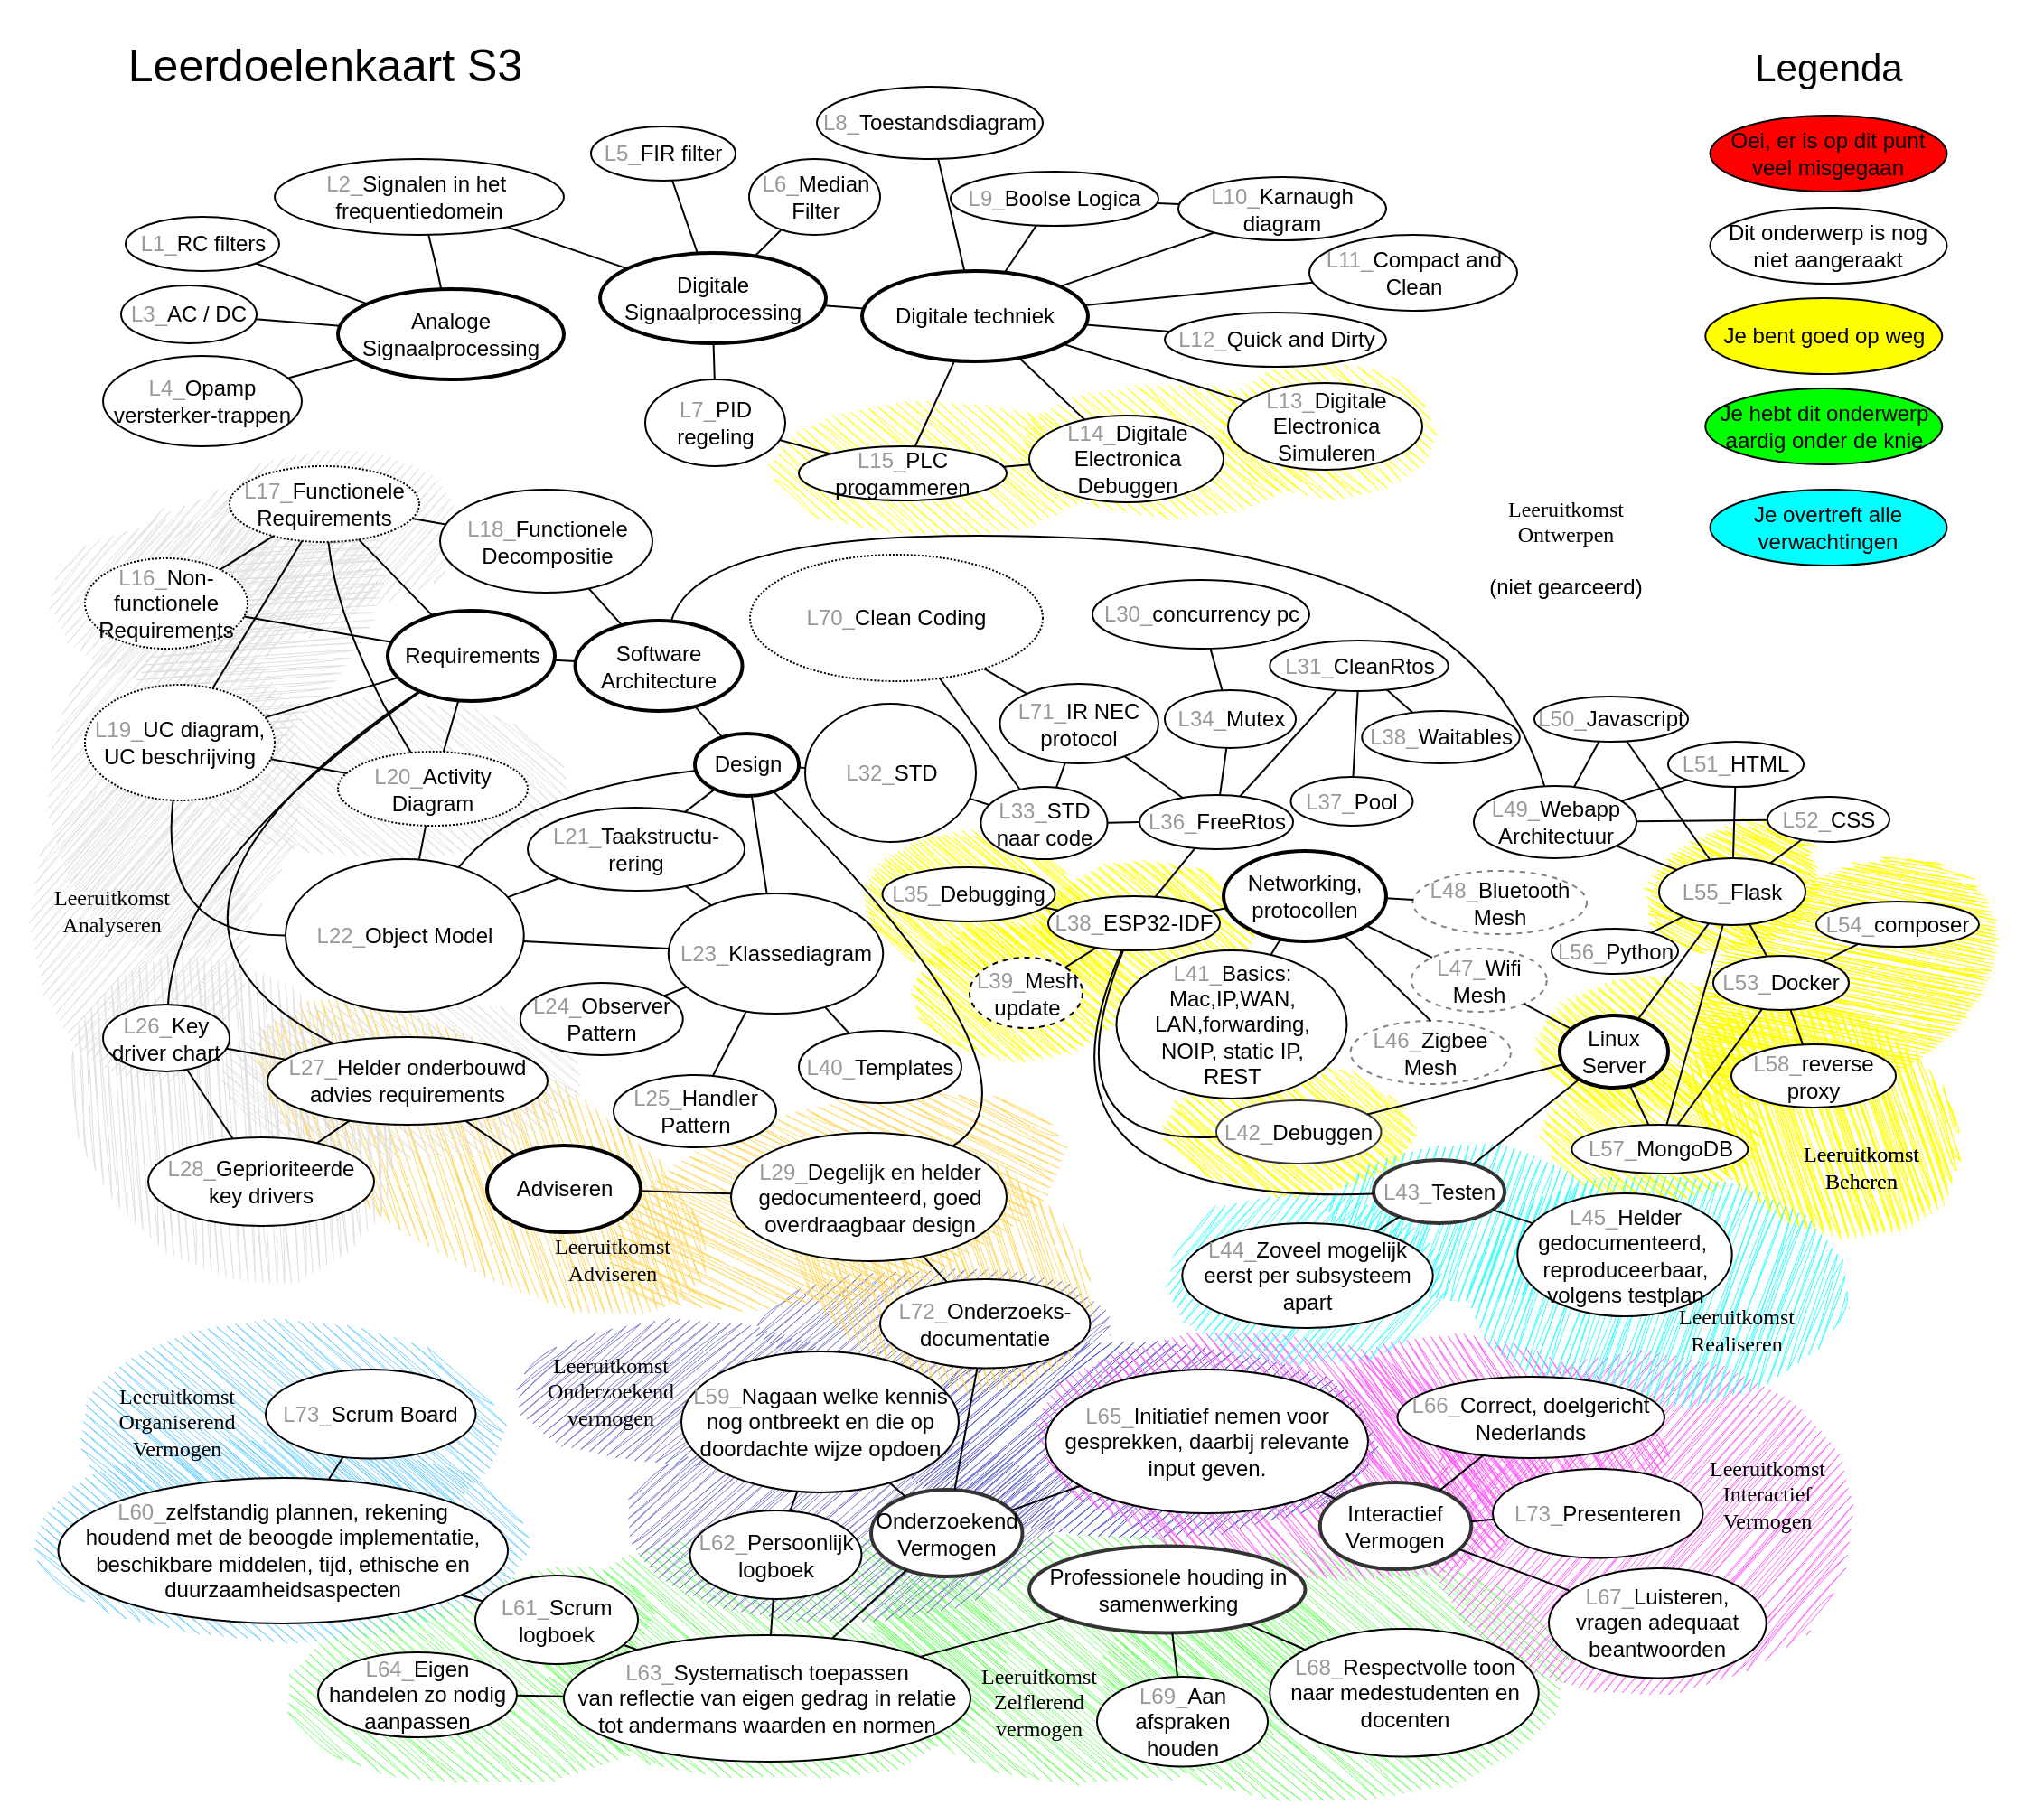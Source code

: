 <mxfile version="22.0.2" type="device">
  <diagram name="Copy of Page-1" id="SG1n7jbUNAIGO0vn6a7n">
    <mxGraphModel dx="135" dy="1106" grid="1" gridSize="10" guides="1" tooltips="1" connect="1" arrows="1" fold="1" page="1" pageScale="1" pageWidth="1654" pageHeight="1169" math="0" shadow="0">
      <root>
        <mxCell id="VXFz6mvKQ9PJlcC3uVo2-0" />
        <mxCell id="clzne2ab7s1gdpi-WBzJ-6" value="Organiserend Vermogen" style="locked=1;" parent="VXFz6mvKQ9PJlcC3uVo2-0" />
        <mxCell id="clzne2ab7s1gdpi-WBzJ-12" value="" style="ellipse;whiteSpace=wrap;html=1;fillColor=#6ECFFF;strokeColor=none;sketch=1;curveFitting=1;jiggle=2;rotation=-90;" parent="clzne2ab7s1gdpi-WBzJ-6" vertex="1">
          <mxGeometry x="1752.5" y="727.5" width="122.19" height="235" as="geometry" />
        </mxCell>
        <mxCell id="clzne2ab7s1gdpi-WBzJ-16" value="" style="ellipse;whiteSpace=wrap;html=1;fillColor=#6ECFFF;strokeColor=none;sketch=1;curveFitting=1;jiggle=2;rotation=-90;" parent="clzne2ab7s1gdpi-WBzJ-6" vertex="1">
          <mxGeometry x="1752.5" y="767.5" width="112.19" height="275" as="geometry" />
        </mxCell>
        <mxCell id="clzne2ab7s1gdpi-WBzJ-8" value="Leeruitkomst&lt;br&gt;Organiserend&lt;br&gt;Vermogen" style="text;html=1;strokeColor=none;fillColor=none;align=center;verticalAlign=middle;whiteSpace=wrap;rounded=0;fontFamily=Comic Sans MS;" parent="clzne2ab7s1gdpi-WBzJ-6" vertex="1">
          <mxGeometry x="1721" y="823.57" width="60" height="30" as="geometry" />
        </mxCell>
        <mxCell id="clzne2ab7s1gdpi-WBzJ-0" value="Zelflerend Vermogen" style="locked=1;" parent="VXFz6mvKQ9PJlcC3uVo2-0" />
        <mxCell id="clzne2ab7s1gdpi-WBzJ-24" value="" style="ellipse;whiteSpace=wrap;html=1;fillColor=#75FF6B;strokeColor=none;sketch=1;curveFitting=1;jiggle=2;rotation=-90;" parent="clzne2ab7s1gdpi-WBzJ-0" vertex="1">
          <mxGeometry x="2190" y="840" width="140" height="260" as="geometry" />
        </mxCell>
        <mxCell id="clzne2ab7s1gdpi-WBzJ-9" value="" style="ellipse;whiteSpace=wrap;html=1;fillColor=#75FF6B;strokeColor=none;sketch=1;curveFitting=1;jiggle=2;rotation=-90;" parent="clzne2ab7s1gdpi-WBzJ-0" vertex="1">
          <mxGeometry x="2012.59" y="839.66" width="140" height="260" as="geometry" />
        </mxCell>
        <mxCell id="clzne2ab7s1gdpi-WBzJ-10" value="" style="ellipse;whiteSpace=wrap;html=1;fillColor=#75FF6B;strokeColor=none;sketch=1;curveFitting=1;jiggle=2;rotation=-90;" parent="clzne2ab7s1gdpi-WBzJ-0" vertex="1">
          <mxGeometry x="1870" y="880" width="100" height="220.34" as="geometry" />
        </mxCell>
        <mxCell id="clzne2ab7s1gdpi-WBzJ-11" value="" style="ellipse;whiteSpace=wrap;html=1;fillColor=#75FF6B;strokeColor=none;sketch=1;curveFitting=1;jiggle=2;rotation=-90;" parent="clzne2ab7s1gdpi-WBzJ-0" vertex="1">
          <mxGeometry x="1937.25" y="897.96" width="55.93" height="98.49" as="geometry" />
        </mxCell>
        <mxCell id="clzne2ab7s1gdpi-WBzJ-23" value="" style="ellipse;whiteSpace=wrap;html=1;fillColor=#75FF6B;strokeColor=none;sketch=1;curveFitting=1;jiggle=2;rotation=-90;" parent="clzne2ab7s1gdpi-WBzJ-0" vertex="1">
          <mxGeometry x="2320" y="849.66" width="140" height="260" as="geometry" />
        </mxCell>
        <mxCell id="clzne2ab7s1gdpi-WBzJ-2" value="Leeruitkomst&lt;br&gt;Zelflerend&lt;br&gt;vermogen" style="text;html=1;strokeColor=none;fillColor=none;align=center;verticalAlign=middle;whiteSpace=wrap;rounded=0;fontFamily=Comic Sans MS;" parent="clzne2ab7s1gdpi-WBzJ-0" vertex="1">
          <mxGeometry x="2198" y="979" width="60" height="30" as="geometry" />
        </mxCell>
        <mxCell id="clzne2ab7s1gdpi-WBzJ-27" value="Onderzoekend Vermogen" style="" parent="VXFz6mvKQ9PJlcC3uVo2-0" />
        <mxCell id="clzne2ab7s1gdpi-WBzJ-28" value="" style="ellipse;whiteSpace=wrap;html=1;fillColor=#4952CC;strokeColor=none;sketch=1;curveFitting=1;jiggle=2;rotation=-90;hachureAngle=41;" parent="clzne2ab7s1gdpi-WBzJ-27" vertex="1">
          <mxGeometry x="2225" y="715" width="110" height="270" as="geometry" />
        </mxCell>
        <mxCell id="clzne2ab7s1gdpi-WBzJ-29" value="" style="ellipse;whiteSpace=wrap;html=1;fillColor=#7A7ACC;strokeColor=none;sketch=1;curveFitting=1;jiggle=2;rotation=-90;hachureAngle=41;" parent="clzne2ab7s1gdpi-WBzJ-27" vertex="1">
          <mxGeometry x="2064" y="776" width="110" height="240" as="geometry" />
        </mxCell>
        <mxCell id="clzne2ab7s1gdpi-WBzJ-30" value="" style="ellipse;whiteSpace=wrap;html=1;fillColor=#7A7ACC;strokeColor=none;rotation=-90;hachureAngle=40;sketch=1;curveFitting=1;jiggle=2;" parent="clzne2ab7s1gdpi-WBzJ-27" vertex="1">
          <mxGeometry x="1992.86" y="728.33" width="81.3" height="192.37" as="geometry" />
        </mxCell>
        <mxCell id="clzne2ab7s1gdpi-WBzJ-31" value="Leeruitkomst&lt;br&gt;Onderzoekend&lt;br&gt;vermogen" style="text;html=1;strokeColor=none;fillColor=none;align=center;verticalAlign=middle;whiteSpace=wrap;rounded=0;fontFamily=Comic Sans MS;shadow=0;glass=0;labelBorderColor=none;labelBackgroundColor=none;" parent="clzne2ab7s1gdpi-WBzJ-27" vertex="1">
          <mxGeometry x="1961" y="807" width="60" height="30" as="geometry" />
        </mxCell>
        <mxCell id="clzne2ab7s1gdpi-WBzJ-32" value="" style="ellipse;whiteSpace=wrap;html=1;fillColor=#7A7ACC;strokeColor=none;sketch=1;curveFitting=1;jiggle=2;rotation=-90;hachureAngle=41;" parent="clzne2ab7s1gdpi-WBzJ-27" vertex="1">
          <mxGeometry x="2140" y="685" width="60" height="200" as="geometry" />
        </mxCell>
        <mxCell id="clzne2ab7s1gdpi-WBzJ-18" value="Leeruitkomst Interactief Vermogen" style="locked=1;" parent="VXFz6mvKQ9PJlcC3uVo2-0" />
        <mxCell id="clzne2ab7s1gdpi-WBzJ-21" value="" style="ellipse;whiteSpace=wrap;html=1;fillColor=#FF63FA;strokeColor=none;sketch=1;curveFitting=1;jiggle=2;rotation=0;" parent="clzne2ab7s1gdpi-WBzJ-18" vertex="1">
          <mxGeometry x="2440" y="800" width="240" height="190" as="geometry" />
        </mxCell>
        <mxCell id="clzne2ab7s1gdpi-WBzJ-22" value="" style="ellipse;whiteSpace=wrap;html=1;fillColor=#FF63FA;strokeColor=none;sketch=1;curveFitting=1;jiggle=2;rotation=-75;" parent="clzne2ab7s1gdpi-WBzJ-18" vertex="1">
          <mxGeometry x="2431" y="750" width="100" height="190" as="geometry" />
        </mxCell>
        <mxCell id="clzne2ab7s1gdpi-WBzJ-19" value="" style="ellipse;whiteSpace=wrap;html=1;fillColor=#FF63FA;strokeColor=none;sketch=1;curveFitting=1;jiggle=2;rotation=279;" parent="clzne2ab7s1gdpi-WBzJ-18" vertex="1">
          <mxGeometry x="2300" y="720" width="130.5" height="280.29" as="geometry" />
        </mxCell>
        <mxCell id="clzne2ab7s1gdpi-WBzJ-20" value="Leeruitkomst&lt;br&gt;Interactief&lt;br&gt;Vermogen" style="text;html=1;strokeColor=none;fillColor=none;align=center;verticalAlign=middle;whiteSpace=wrap;rounded=0;fontFamily=Comic Sans MS;" parent="clzne2ab7s1gdpi-WBzJ-18" vertex="1">
          <mxGeometry x="2601" y="864" width="60" height="30" as="geometry" />
        </mxCell>
        <mxCell id="nxFp810dqUB2siuAqltj-13" value="Leeruitkomst Adviseren" style="locked=1;" parent="VXFz6mvKQ9PJlcC3uVo2-0" />
        <mxCell id="clzne2ab7s1gdpi-WBzJ-15" value="" style="ellipse;whiteSpace=wrap;html=1;fillColor=#FFD966;strokeColor=none;sketch=1;curveFitting=1;jiggle=2;rotation=-60;" parent="nxFp810dqUB2siuAqltj-13" vertex="1">
          <mxGeometry x="2109" y="662" width="130" height="181" as="geometry" />
        </mxCell>
        <mxCell id="nxFp810dqUB2siuAqltj-16" value="" style="ellipse;whiteSpace=wrap;html=1;fillColor=#FFD966;strokeColor=none;sketch=1;curveFitting=1;jiggle=2;rotation=-105;" parent="nxFp810dqUB2siuAqltj-13" vertex="1">
          <mxGeometry x="2060" y="589" width="110" height="260" as="geometry" />
        </mxCell>
        <mxCell id="nxFp810dqUB2siuAqltj-14" value="" style="ellipse;whiteSpace=wrap;html=1;fillColor=#FFD966;strokeColor=none;sketch=1;curveFitting=1;jiggle=2;rotation=-60;" parent="nxFp810dqUB2siuAqltj-13" vertex="1">
          <mxGeometry x="1859.49" y="551.43" width="118.97" height="282.5" as="geometry" />
        </mxCell>
        <mxCell id="nxFp810dqUB2siuAqltj-15" value="Leeruitkomst&lt;br&gt;Adviseren" style="text;html=1;strokeColor=none;fillColor=none;align=center;verticalAlign=middle;whiteSpace=wrap;rounded=0;fontFamily=Comic Sans MS;" parent="nxFp810dqUB2siuAqltj-13" vertex="1">
          <mxGeometry x="1962" y="734" width="60" height="30" as="geometry" />
        </mxCell>
        <mxCell id="clzne2ab7s1gdpi-WBzJ-54" value="Leeruitkomst Realiseren" style="locked=1;" parent="VXFz6mvKQ9PJlcC3uVo2-0" />
        <mxCell id="clzne2ab7s1gdpi-WBzJ-55" value="" style="ellipse;whiteSpace=wrap;html=1;fillColor=#FFFF00;strokeColor=none;sketch=1;curveFitting=1;jiggle=2;rotation=-60;" parent="clzne2ab7s1gdpi-WBzJ-54" vertex="1">
          <mxGeometry x="2601.96" y="590" width="118.97" height="162.5" as="geometry" />
        </mxCell>
        <mxCell id="clzne2ab7s1gdpi-WBzJ-56" value="Leeruitkomst&lt;br&gt;Beheren" style="text;html=1;strokeColor=none;fillColor=none;align=center;verticalAlign=middle;whiteSpace=wrap;rounded=0;fontFamily=Comic Sans MS;" parent="clzne2ab7s1gdpi-WBzJ-54" vertex="1">
          <mxGeometry x="2652.51" y="682.57" width="60" height="30" as="geometry" />
        </mxCell>
        <mxCell id="clzne2ab7s1gdpi-WBzJ-57" value="&lt;br&gt;" style="ellipse;whiteSpace=wrap;html=1;fillColor=#FFFF00;strokeColor=none;sketch=1;curveFitting=1;jiggle=2;rotation=-120;" parent="clzne2ab7s1gdpi-WBzJ-54" vertex="1">
          <mxGeometry x="2614.37" y="505" width="118.97" height="182.5" as="geometry" />
        </mxCell>
        <mxCell id="clzne2ab7s1gdpi-WBzJ-58" value="&lt;br&gt;" style="ellipse;whiteSpace=wrap;html=1;fillColor=#FFFF00;strokeColor=none;sketch=1;curveFitting=1;jiggle=2;rotation=-90;" parent="clzne2ab7s1gdpi-WBzJ-54" vertex="1">
          <mxGeometry x="2529.33" y="618" width="75.63" height="122.5" as="geometry" />
        </mxCell>
        <mxCell id="clzne2ab7s1gdpi-WBzJ-59" value="&lt;br&gt;" style="ellipse;whiteSpace=wrap;html=1;fillColor=#FFFF00;strokeColor=none;sketch=1;curveFitting=1;jiggle=2;rotation=-90;" parent="clzne2ab7s1gdpi-WBzJ-54" vertex="1">
          <mxGeometry x="2526.33" y="570" width="75.63" height="122.5" as="geometry" />
        </mxCell>
        <mxCell id="clzne2ab7s1gdpi-WBzJ-60" value="&lt;br&gt;" style="ellipse;whiteSpace=wrap;html=1;fillColor=#FFFF00;strokeColor=none;sketch=1;curveFitting=1;jiggle=2;rotation=-90;" parent="clzne2ab7s1gdpi-WBzJ-54" vertex="1">
          <mxGeometry x="2250" y="505" width="75.63" height="122.5" as="geometry" />
        </mxCell>
        <mxCell id="clzne2ab7s1gdpi-WBzJ-61" value="&lt;br&gt;" style="ellipse;whiteSpace=wrap;html=1;fillColor=#FFFF00;strokeColor=none;sketch=1;curveFitting=1;jiggle=2;rotation=-90;" parent="clzne2ab7s1gdpi-WBzJ-54" vertex="1">
          <mxGeometry x="2130.94" y="219.69" width="75.63" height="183.13" as="geometry" />
        </mxCell>
        <mxCell id="clzne2ab7s1gdpi-WBzJ-62" value="&lt;br&gt;" style="ellipse;whiteSpace=wrap;html=1;fillColor=#FFFF00;strokeColor=none;sketch=1;curveFitting=1;jiggle=2;rotation=-90;" parent="clzne2ab7s1gdpi-WBzJ-54" vertex="1">
          <mxGeometry x="2153" y="490" width="75.63" height="122.5" as="geometry" />
        </mxCell>
        <mxCell id="clzne2ab7s1gdpi-WBzJ-63" value="&lt;br&gt;" style="ellipse;whiteSpace=wrap;html=1;fillColor=#FFFF00;strokeColor=none;sketch=1;curveFitting=1;jiggle=2;rotation=-90;" parent="clzne2ab7s1gdpi-WBzJ-54" vertex="1">
          <mxGeometry x="2180" y="540" width="75.63" height="122.5" as="geometry" />
        </mxCell>
        <mxCell id="clzne2ab7s1gdpi-WBzJ-64" value="" style="ellipse;whiteSpace=wrap;html=1;fillColor=#FFFF00;strokeColor=none;sketch=1;curveFitting=1;jiggle=2;rotation=-105;" parent="clzne2ab7s1gdpi-WBzJ-54" vertex="1">
          <mxGeometry x="2577.09" y="495.78" width="70" height="98.66" as="geometry" />
        </mxCell>
        <mxCell id="clzne2ab7s1gdpi-WBzJ-65" value="" style="ellipse;whiteSpace=wrap;html=1;fillColor=#FFFF00;strokeColor=none;sketch=1;curveFitting=1;jiggle=2;rotation=-90;" parent="clzne2ab7s1gdpi-WBzJ-54" vertex="1">
          <mxGeometry x="2330.71" y="609.21" width="70" height="140.08" as="geometry" />
        </mxCell>
        <mxCell id="clzne2ab7s1gdpi-WBzJ-66" value="" style="ellipse;whiteSpace=wrap;html=1;fillColor=#33FFFF;strokeColor=none;sketch=1;curveFitting=1;jiggle=2;rotation=-90;hachureAngle=70;" parent="clzne2ab7s1gdpi-WBzJ-54" vertex="1">
          <mxGeometry x="2506.11" y="661.34" width="129.24" height="209.02" as="geometry" />
        </mxCell>
        <mxCell id="clzne2ab7s1gdpi-WBzJ-67" value="Leeruitkomst&lt;br&gt;Realiseren" style="text;html=1;strokeColor=none;fillColor=none;align=center;verticalAlign=middle;whiteSpace=wrap;rounded=0;fontFamily=Comic Sans MS;" parent="clzne2ab7s1gdpi-WBzJ-54" vertex="1">
          <mxGeometry x="2584.09" y="772.57" width="60" height="30" as="geometry" />
        </mxCell>
        <mxCell id="clzne2ab7s1gdpi-WBzJ-68" value="" style="ellipse;whiteSpace=wrap;html=1;fillColor=#33FFFF;strokeColor=none;sketch=1;curveFitting=1;jiggle=2;rotation=-90;hachureAngle=50;" parent="clzne2ab7s1gdpi-WBzJ-54" vertex="1">
          <mxGeometry x="2328.62" y="682.57" width="97.01" height="157.5" as="geometry" />
        </mxCell>
        <mxCell id="clzne2ab7s1gdpi-WBzJ-69" value="" style="ellipse;whiteSpace=wrap;html=1;fillColor=#33FFFF;strokeColor=none;sketch=1;curveFitting=1;jiggle=2;rotation=-90;hachureAngle=70;" parent="clzne2ab7s1gdpi-WBzJ-54" vertex="1">
          <mxGeometry x="2420" y="650.07" width="87.01" height="157.5" as="geometry" />
        </mxCell>
        <mxCell id="clzne2ab7s1gdpi-WBzJ-75" value="&lt;br&gt;" style="ellipse;whiteSpace=wrap;html=1;fillColor=#FFFF00;strokeColor=none;sketch=1;curveFitting=1;jiggle=2;rotation=-90;" parent="clzne2ab7s1gdpi-WBzJ-54" vertex="1">
          <mxGeometry x="2263.75" y="216.25" width="75.63" height="170" as="geometry" />
        </mxCell>
        <mxCell id="clzne2ab7s1gdpi-WBzJ-38" value="Leeruitkomst Beheren" style="locked=1;" parent="VXFz6mvKQ9PJlcC3uVo2-0" />
        <mxCell id="clzne2ab7s1gdpi-WBzJ-39" value="" style="ellipse;whiteSpace=wrap;html=1;fillColor=#FFFF00;strokeColor=none;sketch=1;curveFitting=1;jiggle=2;rotation=-60;" parent="clzne2ab7s1gdpi-WBzJ-38" vertex="1">
          <mxGeometry x="2601.96" y="590" width="118.97" height="162.5" as="geometry" />
        </mxCell>
        <mxCell id="clzne2ab7s1gdpi-WBzJ-40" value="Leeruitkomst&lt;br&gt;Beheren" style="text;html=1;strokeColor=none;fillColor=none;align=center;verticalAlign=middle;whiteSpace=wrap;rounded=0;fontFamily=Comic Sans MS;" parent="clzne2ab7s1gdpi-WBzJ-38" vertex="1">
          <mxGeometry x="2652.51" y="682.57" width="60" height="30" as="geometry" />
        </mxCell>
        <mxCell id="clzne2ab7s1gdpi-WBzJ-41" value="&lt;br&gt;" style="ellipse;whiteSpace=wrap;html=1;fillColor=#FFFF00;strokeColor=none;sketch=1;curveFitting=1;jiggle=2;rotation=-120;" parent="clzne2ab7s1gdpi-WBzJ-38" vertex="1">
          <mxGeometry x="2614.37" y="505" width="118.97" height="182.5" as="geometry" />
        </mxCell>
        <mxCell id="clzne2ab7s1gdpi-WBzJ-43" value="&lt;br&gt;" style="ellipse;whiteSpace=wrap;html=1;fillColor=#FFFF00;strokeColor=none;sketch=1;curveFitting=1;jiggle=2;rotation=-90;" parent="clzne2ab7s1gdpi-WBzJ-38" vertex="1">
          <mxGeometry x="2529.33" y="618" width="75.63" height="122.5" as="geometry" />
        </mxCell>
        <mxCell id="clzne2ab7s1gdpi-WBzJ-44" value="&lt;br&gt;" style="ellipse;whiteSpace=wrap;html=1;fillColor=#FFFF00;strokeColor=none;sketch=1;curveFitting=1;jiggle=2;rotation=-90;" parent="clzne2ab7s1gdpi-WBzJ-38" vertex="1">
          <mxGeometry x="2526.33" y="570" width="75.63" height="122.5" as="geometry" />
        </mxCell>
        <mxCell id="clzne2ab7s1gdpi-WBzJ-45" value="&lt;br&gt;" style="ellipse;whiteSpace=wrap;html=1;fillColor=#FFFF00;strokeColor=none;sketch=1;curveFitting=1;jiggle=2;rotation=-90;" parent="clzne2ab7s1gdpi-WBzJ-38" vertex="1">
          <mxGeometry x="2250" y="505" width="75.63" height="122.5" as="geometry" />
        </mxCell>
        <mxCell id="clzne2ab7s1gdpi-WBzJ-49" value="&lt;br&gt;" style="ellipse;whiteSpace=wrap;html=1;fillColor=#FFFF00;strokeColor=none;sketch=1;curveFitting=1;jiggle=2;rotation=-90;" parent="clzne2ab7s1gdpi-WBzJ-38" vertex="1">
          <mxGeometry x="2350" y="230" width="75.63" height="122.5" as="geometry" />
        </mxCell>
        <mxCell id="clzne2ab7s1gdpi-WBzJ-50" value="&lt;br&gt;" style="ellipse;whiteSpace=wrap;html=1;fillColor=#FFFF00;strokeColor=none;sketch=1;curveFitting=1;jiggle=2;rotation=-90;" parent="clzne2ab7s1gdpi-WBzJ-38" vertex="1">
          <mxGeometry x="2153" y="490" width="75.63" height="122.5" as="geometry" />
        </mxCell>
        <mxCell id="clzne2ab7s1gdpi-WBzJ-51" value="&lt;br&gt;" style="ellipse;whiteSpace=wrap;html=1;fillColor=#FFFF00;strokeColor=none;sketch=1;curveFitting=1;jiggle=2;rotation=-90;" parent="clzne2ab7s1gdpi-WBzJ-38" vertex="1">
          <mxGeometry x="2180" y="540" width="75.63" height="122.5" as="geometry" />
        </mxCell>
        <mxCell id="clzne2ab7s1gdpi-WBzJ-52" value="" style="ellipse;whiteSpace=wrap;html=1;fillColor=#FFFF00;strokeColor=none;sketch=1;curveFitting=1;jiggle=2;rotation=-105;" parent="clzne2ab7s1gdpi-WBzJ-38" vertex="1">
          <mxGeometry x="2577.09" y="495.78" width="70" height="98.66" as="geometry" />
        </mxCell>
        <mxCell id="clzne2ab7s1gdpi-WBzJ-53" value="" style="ellipse;whiteSpace=wrap;html=1;fillColor=#FFFF00;strokeColor=none;sketch=1;curveFitting=1;jiggle=2;rotation=-90;" parent="clzne2ab7s1gdpi-WBzJ-38" vertex="1">
          <mxGeometry x="2330.71" y="609.21" width="70" height="140.08" as="geometry" />
        </mxCell>
        <mxCell id="clzne2ab7s1gdpi-WBzJ-77" value="Leeruitkomst Ontwerpen" style="locked=1;" parent="VXFz6mvKQ9PJlcC3uVo2-0" />
        <mxCell id="clzne2ab7s1gdpi-WBzJ-79" value="Leeruitkomst&lt;br&gt;Ontwerpen&lt;br&gt;&lt;br&gt;&lt;font face=&quot;Helvetica&quot;&gt;(niet gearceerd)&lt;/font&gt;" style="text;html=1;strokeColor=none;fillColor=none;align=center;verticalAlign=middle;whiteSpace=wrap;rounded=0;fontFamily=Comic Sans MS;" parent="clzne2ab7s1gdpi-WBzJ-77" vertex="1">
          <mxGeometry x="2470" y="340" width="99" height="30" as="geometry" />
        </mxCell>
        <mxCell id="nxFp810dqUB2siuAqltj-0" value="Leeruitkomst Analyseren" style="locked=1;" parent="VXFz6mvKQ9PJlcC3uVo2-0" />
        <mxCell id="nxFp810dqUB2siuAqltj-1" value="" style="ellipse;whiteSpace=wrap;html=1;fillColor=#E0E0E0;fontColor=#333333;strokeColor=none;sketch=1;curveFitting=1;jiggle=2;" parent="nxFp810dqUB2siuAqltj-0" vertex="1">
          <mxGeometry x="1680" y="340" width="140" height="90" as="geometry" />
        </mxCell>
        <mxCell id="nxFp810dqUB2siuAqltj-2" value="" style="ellipse;whiteSpace=wrap;html=1;fillColor=#E0E0E0;fontColor=#333333;strokeColor=none;sketch=1;curveFitting=1;jiggle=2;" parent="nxFp810dqUB2siuAqltj-0" vertex="1">
          <mxGeometry x="1770" y="300" width="140" height="90" as="geometry" />
        </mxCell>
        <mxCell id="nxFp810dqUB2siuAqltj-5" value="" style="ellipse;whiteSpace=wrap;html=1;fillColor=#E0E0E0;fontColor=#333333;strokeColor=none;sketch=1;curveFitting=1;jiggle=2;" parent="nxFp810dqUB2siuAqltj-0" vertex="1">
          <mxGeometry x="1720" y="320" width="140" height="90" as="geometry" />
        </mxCell>
        <mxCell id="nxFp810dqUB2siuAqltj-6" value="" style="ellipse;whiteSpace=wrap;html=1;fillColor=#E0E0E0;fontColor=#333333;strokeColor=none;sketch=1;curveFitting=1;jiggle=2;" parent="nxFp810dqUB2siuAqltj-0" vertex="1">
          <mxGeometry x="1680" y="390" width="140" height="190" as="geometry" />
        </mxCell>
        <mxCell id="nxFp810dqUB2siuAqltj-7" value="" style="ellipse;whiteSpace=wrap;html=1;fillColor=#E0E0E0;fontColor=#333333;strokeColor=none;sketch=1;curveFitting=1;jiggle=2;" parent="nxFp810dqUB2siuAqltj-0" vertex="1">
          <mxGeometry x="1670" y="480" width="120" height="170" as="geometry" />
        </mxCell>
        <mxCell id="nxFp810dqUB2siuAqltj-8" value="" style="ellipse;whiteSpace=wrap;html=1;fillColor=#E0E0E0;fontColor=#333333;strokeColor=none;rotation=-45;sketch=1;curveFitting=1;jiggle=2;" parent="nxFp810dqUB2siuAqltj-0" vertex="1">
          <mxGeometry x="1700.61" y="571.46" width="160" height="200" as="geometry" />
        </mxCell>
        <mxCell id="nxFp810dqUB2siuAqltj-9" value="" style="ellipse;whiteSpace=wrap;html=1;fillColor=#E0E0E0;fontColor=#333333;strokeColor=none;rotation=-90;sketch=1;curveFitting=1;jiggle=2;" parent="nxFp810dqUB2siuAqltj-0" vertex="1">
          <mxGeometry x="1830" y="550" width="90" height="200" as="geometry" />
        </mxCell>
        <mxCell id="nxFp810dqUB2siuAqltj-10" value="" style="ellipse;whiteSpace=wrap;html=1;fillColor=#E0E0E0;fontColor=#333333;strokeColor=none;rotation=-90;sketch=1;curveFitting=1;jiggle=2;" parent="nxFp810dqUB2siuAqltj-0" vertex="1">
          <mxGeometry x="1820" y="385" width="90" height="200" as="geometry" />
        </mxCell>
        <mxCell id="nxFp810dqUB2siuAqltj-11" value="" style="ellipse;whiteSpace=wrap;html=1;fillColor=#E0E0E0;fontColor=#333333;strokeColor=none;rotation=-135;sketch=1;curveFitting=1;jiggle=2;" parent="nxFp810dqUB2siuAqltj-0" vertex="1">
          <mxGeometry x="1745" y="320" width="90" height="200" as="geometry" />
        </mxCell>
        <mxCell id="nxFp810dqUB2siuAqltj-12" value="Leeruitkomst&lt;br&gt;Analyseren" style="text;html=1;strokeColor=none;fillColor=none;align=center;verticalAlign=middle;whiteSpace=wrap;rounded=0;fontFamily=Comic Sans MS;" parent="nxFp810dqUB2siuAqltj-0" vertex="1">
          <mxGeometry x="1685" y="541.46" width="60" height="30" as="geometry" />
        </mxCell>
        <mxCell id="VXFz6mvKQ9PJlcC3uVo2-1" value="leerdoelenkaart" style="" parent="VXFz6mvKQ9PJlcC3uVo2-0" />
        <UserObject label="&lt;font color=&quot;#999999&quot;&gt;L1_&lt;/font&gt;RC filters" id="VXFz6mvKQ9PJlcC3uVo2-2">
          <mxCell style="ellipse;whiteSpace=wrap;html=1;" parent="VXFz6mvKQ9PJlcC3uVo2-1" vertex="1">
            <mxGeometry x="1722.5" y="172" width="85" height="30" as="geometry" />
          </mxCell>
        </UserObject>
        <mxCell id="VXFz6mvKQ9PJlcC3uVo2-3" value="Leerdoelenkaart S3" style="text;html=1;strokeColor=none;fillColor=none;align=center;verticalAlign=middle;whiteSpace=wrap;rounded=0;fontSize=25;fontStyle=0" parent="VXFz6mvKQ9PJlcC3uVo2-1" vertex="1">
          <mxGeometry x="1693.75" y="52" width="277.5" height="70" as="geometry" />
        </mxCell>
        <UserObject label="&lt;font color=&quot;#999999&quot;&gt;L3_&lt;/font&gt;AC / DC" id="VXFz6mvKQ9PJlcC3uVo2-4">
          <mxCell style="ellipse;whiteSpace=wrap;html=1;" parent="VXFz6mvKQ9PJlcC3uVo2-1" vertex="1">
            <mxGeometry x="1720" y="210" width="75" height="32" as="geometry" />
          </mxCell>
        </UserObject>
        <UserObject label="&lt;font color=&quot;#999999&quot;&gt;L4_&lt;/font&gt;Opamp versterker-trappen" id="VXFz6mvKQ9PJlcC3uVo2-5">
          <mxCell style="ellipse;whiteSpace=wrap;html=1;" parent="VXFz6mvKQ9PJlcC3uVo2-1" vertex="1">
            <mxGeometry x="1710" y="249" width="110" height="50" as="geometry" />
          </mxCell>
        </UserObject>
        <mxCell id="VXFz6mvKQ9PJlcC3uVo2-6" style="rounded=0;orthogonalLoop=1;jettySize=auto;html=1;endArrow=none;endFill=0;" parent="VXFz6mvKQ9PJlcC3uVo2-1" source="VXFz6mvKQ9PJlcC3uVo2-7" target="VXFz6mvKQ9PJlcC3uVo2-8" edge="1">
          <mxGeometry relative="1" as="geometry">
            <Array as="points">
              <mxPoint x="1895" y="202" />
            </Array>
          </mxGeometry>
        </mxCell>
        <UserObject label="&lt;font color=&quot;#999999&quot;&gt;L2_&lt;/font&gt;Signalen in het&amp;nbsp;&lt;br&gt;frequentiedomein" id="VXFz6mvKQ9PJlcC3uVo2-7">
          <mxCell style="ellipse;whiteSpace=wrap;html=1;" parent="VXFz6mvKQ9PJlcC3uVo2-1" vertex="1">
            <mxGeometry x="1805" y="140" width="160" height="42" as="geometry" />
          </mxCell>
        </UserObject>
        <mxCell id="VXFz6mvKQ9PJlcC3uVo2-8" value="Analoge Signaalprocessing" style="ellipse;whiteSpace=wrap;html=1;strokeWidth=2;" parent="VXFz6mvKQ9PJlcC3uVo2-1" vertex="1">
          <mxGeometry x="1840" y="212" width="125" height="50" as="geometry" />
        </mxCell>
        <mxCell id="VXFz6mvKQ9PJlcC3uVo2-9" style="rounded=0;orthogonalLoop=1;jettySize=auto;html=1;endArrow=none;endFill=0;" parent="VXFz6mvKQ9PJlcC3uVo2-1" source="VXFz6mvKQ9PJlcC3uVo2-2" target="VXFz6mvKQ9PJlcC3uVo2-8" edge="1">
          <mxGeometry relative="1" as="geometry">
            <mxPoint x="1899" y="192" as="sourcePoint" />
            <mxPoint x="1908" y="232" as="targetPoint" />
          </mxGeometry>
        </mxCell>
        <mxCell id="VXFz6mvKQ9PJlcC3uVo2-10" style="rounded=0;orthogonalLoop=1;jettySize=auto;html=1;endArrow=none;endFill=0;" parent="VXFz6mvKQ9PJlcC3uVo2-1" source="VXFz6mvKQ9PJlcC3uVo2-4" target="VXFz6mvKQ9PJlcC3uVo2-8" edge="1">
          <mxGeometry relative="1" as="geometry">
            <mxPoint x="1807" y="207" as="sourcePoint" />
            <mxPoint x="1872" y="238" as="targetPoint" />
          </mxGeometry>
        </mxCell>
        <mxCell id="VXFz6mvKQ9PJlcC3uVo2-11" style="rounded=0;orthogonalLoop=1;jettySize=auto;html=1;endArrow=none;endFill=0;" parent="VXFz6mvKQ9PJlcC3uVo2-1" source="VXFz6mvKQ9PJlcC3uVo2-5" target="VXFz6mvKQ9PJlcC3uVo2-8" edge="1">
          <mxGeometry relative="1" as="geometry">
            <mxPoint x="1804" y="241" as="sourcePoint" />
            <mxPoint x="1854" y="248" as="targetPoint" />
          </mxGeometry>
        </mxCell>
        <mxCell id="VXFz6mvKQ9PJlcC3uVo2-12" value="Digitale Signaalprocessing" style="ellipse;whiteSpace=wrap;html=1;strokeWidth=2;" parent="VXFz6mvKQ9PJlcC3uVo2-1" vertex="1">
          <mxGeometry x="1985" y="192" width="125" height="50" as="geometry" />
        </mxCell>
        <mxCell id="VXFz6mvKQ9PJlcC3uVo2-13" style="rounded=0;orthogonalLoop=1;jettySize=auto;html=1;endArrow=none;endFill=0;" parent="VXFz6mvKQ9PJlcC3uVo2-1" source="VXFz6mvKQ9PJlcC3uVo2-7" target="VXFz6mvKQ9PJlcC3uVo2-12" edge="1">
          <mxGeometry relative="1" as="geometry">
            <mxPoint x="1900" y="192" as="sourcePoint" />
            <mxPoint x="1908" y="222" as="targetPoint" />
          </mxGeometry>
        </mxCell>
        <UserObject label="&lt;font color=&quot;#999999&quot;&gt;L5_&lt;/font&gt;FIR filter" id="VXFz6mvKQ9PJlcC3uVo2-14">
          <mxCell style="ellipse;whiteSpace=wrap;html=1;" parent="VXFz6mvKQ9PJlcC3uVo2-1" vertex="1">
            <mxGeometry x="1980" y="122" width="80" height="30" as="geometry" />
          </mxCell>
        </UserObject>
        <UserObject label="&lt;font color=&quot;#999999&quot;&gt;L6_&lt;/font&gt;Median Filter" id="VXFz6mvKQ9PJlcC3uVo2-15">
          <mxCell style="ellipse;whiteSpace=wrap;html=1;" parent="VXFz6mvKQ9PJlcC3uVo2-1" vertex="1">
            <mxGeometry x="2067.5" y="140" width="72.5" height="42" as="geometry" />
          </mxCell>
        </UserObject>
        <mxCell id="VXFz6mvKQ9PJlcC3uVo2-16" style="rounded=0;orthogonalLoop=1;jettySize=auto;html=1;endArrow=none;endFill=0;" parent="VXFz6mvKQ9PJlcC3uVo2-1" source="VXFz6mvKQ9PJlcC3uVo2-14" target="VXFz6mvKQ9PJlcC3uVo2-12" edge="1">
          <mxGeometry relative="1" as="geometry">
            <mxPoint x="1943" y="188" as="sourcePoint" />
            <mxPoint x="2010" y="211" as="targetPoint" />
          </mxGeometry>
        </mxCell>
        <mxCell id="VXFz6mvKQ9PJlcC3uVo2-17" style="rounded=0;orthogonalLoop=1;jettySize=auto;html=1;endArrow=none;endFill=0;" parent="VXFz6mvKQ9PJlcC3uVo2-1" source="VXFz6mvKQ9PJlcC3uVo2-15" target="VXFz6mvKQ9PJlcC3uVo2-12" edge="1">
          <mxGeometry relative="1" as="geometry">
            <mxPoint x="2047" y="162" as="sourcePoint" />
            <mxPoint x="2054" y="202" as="targetPoint" />
          </mxGeometry>
        </mxCell>
        <UserObject label="&lt;font color=&quot;#999999&quot;&gt;L7_&lt;/font&gt;PID regeling" id="VXFz6mvKQ9PJlcC3uVo2-18">
          <mxCell style="ellipse;whiteSpace=wrap;html=1;" parent="VXFz6mvKQ9PJlcC3uVo2-1" vertex="1">
            <mxGeometry x="2010" y="262" width="77.5" height="48" as="geometry" />
          </mxCell>
        </UserObject>
        <mxCell id="VXFz6mvKQ9PJlcC3uVo2-19" style="rounded=0;orthogonalLoop=1;jettySize=auto;html=1;endArrow=none;endFill=0;" parent="VXFz6mvKQ9PJlcC3uVo2-1" source="VXFz6mvKQ9PJlcC3uVo2-12" target="VXFz6mvKQ9PJlcC3uVo2-18" edge="1">
          <mxGeometry relative="1" as="geometry">
            <mxPoint x="2047" y="162" as="sourcePoint" />
            <mxPoint x="2054" y="202" as="targetPoint" />
          </mxGeometry>
        </mxCell>
        <mxCell id="VXFz6mvKQ9PJlcC3uVo2-20" value="Requirements" style="ellipse;whiteSpace=wrap;html=1;strokeWidth=2;" parent="VXFz6mvKQ9PJlcC3uVo2-1" vertex="1">
          <mxGeometry x="1867.5" y="390" width="92.5" height="50" as="geometry" />
        </mxCell>
        <UserObject label="&lt;font color=&quot;#999999&quot;&gt;L19_&lt;/font&gt;UC diagram,&lt;br&gt;UC beschrijving" id="VXFz6mvKQ9PJlcC3uVo2-21">
          <mxCell style="ellipse;whiteSpace=wrap;html=1;dashed=1;dashPattern=1 1;" parent="VXFz6mvKQ9PJlcC3uVo2-1" vertex="1">
            <mxGeometry x="1700" y="431" width="105" height="64" as="geometry" />
          </mxCell>
        </UserObject>
        <UserObject label="&lt;font color=&quot;#999999&quot;&gt;L17_&lt;/font&gt;Functionele Requirements" id="VXFz6mvKQ9PJlcC3uVo2-22">
          <mxCell style="ellipse;whiteSpace=wrap;html=1;dashed=1;dashPattern=1 1;" parent="VXFz6mvKQ9PJlcC3uVo2-1" vertex="1">
            <mxGeometry x="1780" y="310" width="105" height="42" as="geometry" />
          </mxCell>
        </UserObject>
        <UserObject label="&lt;font color=&quot;#999999&quot;&gt;L16_&lt;/font&gt;Non-functionele Requirements" id="VXFz6mvKQ9PJlcC3uVo2-23">
          <mxCell style="ellipse;whiteSpace=wrap;html=1;dashed=1;dashPattern=1 1;" parent="VXFz6mvKQ9PJlcC3uVo2-1" vertex="1">
            <mxGeometry x="1700" y="361" width="90" height="50" as="geometry" />
          </mxCell>
        </UserObject>
        <UserObject label="&lt;font color=&quot;#999999&quot;&gt;L23_&lt;/font&gt;Klassediagram" id="VXFz6mvKQ9PJlcC3uVo2-24">
          <mxCell style="ellipse;whiteSpace=wrap;html=1;" parent="VXFz6mvKQ9PJlcC3uVo2-1" vertex="1">
            <mxGeometry x="2022.88" y="546.5" width="118.75" height="66.5" as="geometry" />
          </mxCell>
        </UserObject>
        <UserObject label="&lt;font color=&quot;#999999&quot;&gt;L22_&lt;/font&gt;Object Model" id="VXFz6mvKQ9PJlcC3uVo2-25">
          <mxCell style="ellipse;whiteSpace=wrap;html=1;" parent="VXFz6mvKQ9PJlcC3uVo2-1" vertex="1">
            <mxGeometry x="1811" y="527.5" width="131.88" height="84.5" as="geometry" />
          </mxCell>
        </UserObject>
        <UserObject label="&lt;font color=&quot;#999999&quot;&gt;L20_&lt;/font&gt;Activity Diagram" id="VXFz6mvKQ9PJlcC3uVo2-26">
          <mxCell style="ellipse;whiteSpace=wrap;html=1;dashed=1;dashPattern=1 1;" parent="VXFz6mvKQ9PJlcC3uVo2-1" vertex="1">
            <mxGeometry x="1840" y="468" width="105" height="41" as="geometry" />
          </mxCell>
        </UserObject>
        <mxCell id="VXFz6mvKQ9PJlcC3uVo2-27" style="rounded=0;orthogonalLoop=1;jettySize=auto;html=1;endArrow=none;endFill=0;" parent="VXFz6mvKQ9PJlcC3uVo2-1" source="VXFz6mvKQ9PJlcC3uVo2-21" target="VXFz6mvKQ9PJlcC3uVo2-22" edge="1">
          <mxGeometry relative="1" as="geometry">
            <mxPoint x="1822" y="283" as="sourcePoint" />
            <mxPoint x="1868" y="265" as="targetPoint" />
          </mxGeometry>
        </mxCell>
        <mxCell id="VXFz6mvKQ9PJlcC3uVo2-28" style="rounded=0;orthogonalLoop=1;jettySize=auto;html=1;endArrow=none;endFill=0;" parent="VXFz6mvKQ9PJlcC3uVo2-1" source="VXFz6mvKQ9PJlcC3uVo2-26" target="VXFz6mvKQ9PJlcC3uVo2-21" edge="1">
          <mxGeometry relative="1" as="geometry">
            <mxPoint x="1815" y="378" as="sourcePoint" />
            <mxPoint x="1834" y="366" as="targetPoint" />
          </mxGeometry>
        </mxCell>
        <mxCell id="VXFz6mvKQ9PJlcC3uVo2-29" style="orthogonalLoop=1;jettySize=auto;html=1;endArrow=none;endFill=0;curved=1;" parent="VXFz6mvKQ9PJlcC3uVo2-1" source="VXFz6mvKQ9PJlcC3uVo2-26" target="VXFz6mvKQ9PJlcC3uVo2-22" edge="1">
          <mxGeometry relative="1" as="geometry">
            <mxPoint x="1793" y="442" as="sourcePoint" />
            <mxPoint x="1789" y="422" as="targetPoint" />
            <Array as="points">
              <mxPoint x="1840" y="402" />
            </Array>
          </mxGeometry>
        </mxCell>
        <mxCell id="VXFz6mvKQ9PJlcC3uVo2-30" style="rounded=0;orthogonalLoop=1;jettySize=auto;html=1;endArrow=none;endFill=0;" parent="VXFz6mvKQ9PJlcC3uVo2-1" source="VXFz6mvKQ9PJlcC3uVo2-25" target="VXFz6mvKQ9PJlcC3uVo2-26" edge="1">
          <mxGeometry relative="1" as="geometry">
            <mxPoint x="1811" y="443" as="sourcePoint" />
            <mxPoint x="1851" y="371" as="targetPoint" />
          </mxGeometry>
        </mxCell>
        <mxCell id="VXFz6mvKQ9PJlcC3uVo2-31" style="orthogonalLoop=1;jettySize=auto;html=1;endArrow=none;endFill=0;curved=1;" parent="VXFz6mvKQ9PJlcC3uVo2-1" source="VXFz6mvKQ9PJlcC3uVo2-25" target="VXFz6mvKQ9PJlcC3uVo2-21" edge="1">
          <mxGeometry relative="1" as="geometry">
            <mxPoint x="1811" y="443" as="sourcePoint" />
            <mxPoint x="1851" y="371" as="targetPoint" />
            <Array as="points">
              <mxPoint x="1740" y="570" />
            </Array>
          </mxGeometry>
        </mxCell>
        <mxCell id="VXFz6mvKQ9PJlcC3uVo2-32" style="rounded=0;orthogonalLoop=1;jettySize=auto;html=1;endArrow=none;endFill=0;" parent="VXFz6mvKQ9PJlcC3uVo2-1" source="VXFz6mvKQ9PJlcC3uVo2-24" target="VXFz6mvKQ9PJlcC3uVo2-25" edge="1">
          <mxGeometry relative="1" as="geometry">
            <mxPoint x="1837" y="505" as="sourcePoint" />
            <mxPoint x="1821" y="489" as="targetPoint" />
          </mxGeometry>
        </mxCell>
        <mxCell id="VXFz6mvKQ9PJlcC3uVo2-33" style="rounded=0;orthogonalLoop=1;jettySize=auto;html=1;endArrow=none;endFill=0;" parent="VXFz6mvKQ9PJlcC3uVo2-1" source="VXFz6mvKQ9PJlcC3uVo2-131" target="VXFz6mvKQ9PJlcC3uVo2-24" edge="1">
          <mxGeometry relative="1" as="geometry">
            <mxPoint x="2072" y="251" as="sourcePoint" />
            <mxPoint x="2091" y="282" as="targetPoint" />
          </mxGeometry>
        </mxCell>
        <mxCell id="VXFz6mvKQ9PJlcC3uVo2-34" style="rounded=0;orthogonalLoop=1;jettySize=auto;html=1;endArrow=none;endFill=0;" parent="VXFz6mvKQ9PJlcC3uVo2-1" source="VXFz6mvKQ9PJlcC3uVo2-22" target="VXFz6mvKQ9PJlcC3uVo2-23" edge="1">
          <mxGeometry relative="1" as="geometry">
            <mxPoint x="1815" y="378" as="sourcePoint" />
            <mxPoint x="1834" y="366" as="targetPoint" />
          </mxGeometry>
        </mxCell>
        <UserObject label="&lt;font color=&quot;#999999&quot;&gt;L33_&lt;/font&gt;STD naar code" id="VXFz6mvKQ9PJlcC3uVo2-35">
          <mxCell style="ellipse;whiteSpace=wrap;html=1;" parent="VXFz6mvKQ9PJlcC3uVo2-1" vertex="1">
            <mxGeometry x="2195.75" y="487.5" width="70" height="40" as="geometry" />
          </mxCell>
        </UserObject>
        <UserObject label="&lt;font color=&quot;#999999&quot;&gt;L32_&lt;/font&gt;STD" id="VXFz6mvKQ9PJlcC3uVo2-36">
          <mxCell style="ellipse;whiteSpace=wrap;html=1;" parent="VXFz6mvKQ9PJlcC3uVo2-1" vertex="1">
            <mxGeometry x="2098.5" y="441.5" width="94.5" height="76.5" as="geometry" />
          </mxCell>
        </UserObject>
        <mxCell id="VXFz6mvKQ9PJlcC3uVo2-37" style="rounded=0;orthogonalLoop=1;jettySize=auto;html=1;endArrow=none;endFill=0;" parent="VXFz6mvKQ9PJlcC3uVo2-1" source="VXFz6mvKQ9PJlcC3uVo2-35" target="VXFz6mvKQ9PJlcC3uVo2-36" edge="1">
          <mxGeometry relative="1" as="geometry">
            <mxPoint x="2206" y="500" as="sourcePoint" />
            <mxPoint x="2167" y="522" as="targetPoint" />
          </mxGeometry>
        </mxCell>
        <mxCell id="VXFz6mvKQ9PJlcC3uVo2-38" style="rounded=0;orthogonalLoop=1;jettySize=auto;html=1;endArrow=none;endFill=0;" parent="VXFz6mvKQ9PJlcC3uVo2-1" source="VXFz6mvKQ9PJlcC3uVo2-131" target="VXFz6mvKQ9PJlcC3uVo2-36" edge="1">
          <mxGeometry relative="1" as="geometry">
            <mxPoint x="2050" y="440" as="sourcePoint" />
            <mxPoint x="2110" y="393" as="targetPoint" />
          </mxGeometry>
        </mxCell>
        <mxCell id="VXFz6mvKQ9PJlcC3uVo2-39" style="rounded=0;orthogonalLoop=1;jettySize=auto;html=1;endArrow=none;endFill=0;" parent="VXFz6mvKQ9PJlcC3uVo2-1" source="VXFz6mvKQ9PJlcC3uVo2-26" target="VXFz6mvKQ9PJlcC3uVo2-20" edge="1">
          <mxGeometry relative="1" as="geometry">
            <mxPoint x="1902" y="518" as="sourcePoint" />
            <mxPoint x="2028" y="489" as="targetPoint" />
          </mxGeometry>
        </mxCell>
        <mxCell id="VXFz6mvKQ9PJlcC3uVo2-40" style="rounded=0;orthogonalLoop=1;jettySize=auto;html=1;endArrow=none;endFill=0;" parent="VXFz6mvKQ9PJlcC3uVo2-1" source="VXFz6mvKQ9PJlcC3uVo2-21" target="VXFz6mvKQ9PJlcC3uVo2-20" edge="1">
          <mxGeometry relative="1" as="geometry">
            <mxPoint x="1850" y="469" as="sourcePoint" />
            <mxPoint x="2020" y="475" as="targetPoint" />
          </mxGeometry>
        </mxCell>
        <mxCell id="VXFz6mvKQ9PJlcC3uVo2-41" style="rounded=0;orthogonalLoop=1;jettySize=auto;html=1;endArrow=none;endFill=0;" parent="VXFz6mvKQ9PJlcC3uVo2-1" source="VXFz6mvKQ9PJlcC3uVo2-22" target="VXFz6mvKQ9PJlcC3uVo2-20" edge="1">
          <mxGeometry relative="1" as="geometry">
            <mxPoint x="1825" y="408" as="sourcePoint" />
            <mxPoint x="2031" y="463" as="targetPoint" />
          </mxGeometry>
        </mxCell>
        <mxCell id="VXFz6mvKQ9PJlcC3uVo2-42" style="rounded=0;orthogonalLoop=1;jettySize=auto;html=1;endArrow=none;endFill=0;" parent="VXFz6mvKQ9PJlcC3uVo2-1" source="VXFz6mvKQ9PJlcC3uVo2-23" target="VXFz6mvKQ9PJlcC3uVo2-20" edge="1">
          <mxGeometry relative="1" as="geometry">
            <mxPoint x="1894" y="365" as="sourcePoint" />
            <mxPoint x="2048" y="456" as="targetPoint" />
          </mxGeometry>
        </mxCell>
        <UserObject label="&lt;font color=&quot;#999999&quot;&gt;L18_&lt;/font&gt;Functionele&lt;br&gt;Decompositie" id="VXFz6mvKQ9PJlcC3uVo2-43">
          <mxCell style="ellipse;whiteSpace=wrap;html=1;" parent="VXFz6mvKQ9PJlcC3uVo2-1" vertex="1">
            <mxGeometry x="1896.5" y="323" width="117.5" height="57" as="geometry" />
          </mxCell>
        </UserObject>
        <mxCell id="VXFz6mvKQ9PJlcC3uVo2-44" style="rounded=0;orthogonalLoop=1;jettySize=auto;html=1;endArrow=none;endFill=0;" parent="VXFz6mvKQ9PJlcC3uVo2-1" source="VXFz6mvKQ9PJlcC3uVo2-132" target="VXFz6mvKQ9PJlcC3uVo2-43" edge="1">
          <mxGeometry relative="1" as="geometry">
            <mxPoint x="2014" y="440" as="sourcePoint" />
            <mxPoint x="2067" y="421" as="targetPoint" />
          </mxGeometry>
        </mxCell>
        <UserObject label="&lt;font color=&quot;#999999&quot;&gt;L36_&lt;/font&gt;FreeRtos" id="VXFz6mvKQ9PJlcC3uVo2-45">
          <mxCell style="ellipse;whiteSpace=wrap;html=1;" parent="VXFz6mvKQ9PJlcC3uVo2-1" vertex="1">
            <mxGeometry x="2283.5" y="492" width="85" height="30" as="geometry" />
          </mxCell>
        </UserObject>
        <mxCell id="VXFz6mvKQ9PJlcC3uVo2-46" style="rounded=0;orthogonalLoop=1;jettySize=auto;html=1;endArrow=none;endFill=0;" parent="VXFz6mvKQ9PJlcC3uVo2-1" source="VXFz6mvKQ9PJlcC3uVo2-45" target="VXFz6mvKQ9PJlcC3uVo2-35" edge="1">
          <mxGeometry relative="1" as="geometry">
            <mxPoint x="2189" y="462" as="sourcePoint" />
            <mxPoint x="2236" y="449" as="targetPoint" />
          </mxGeometry>
        </mxCell>
        <mxCell id="VXFz6mvKQ9PJlcC3uVo2-47" value="Networking, protocollen" style="ellipse;whiteSpace=wrap;html=1;strokeWidth=2;" parent="VXFz6mvKQ9PJlcC3uVo2-1" vertex="1">
          <mxGeometry x="2330" y="523" width="90" height="50" as="geometry" />
        </mxCell>
        <UserObject label="&lt;font color=&quot;#999999&quot;&gt;L38_&lt;/font&gt;ESP32-IDF" id="VXFz6mvKQ9PJlcC3uVo2-48">
          <mxCell style="ellipse;whiteSpace=wrap;html=1;" parent="VXFz6mvKQ9PJlcC3uVo2-1" vertex="1">
            <mxGeometry x="2233" y="548" width="95" height="30" as="geometry" />
          </mxCell>
        </UserObject>
        <mxCell id="VXFz6mvKQ9PJlcC3uVo2-49" style="rounded=0;orthogonalLoop=1;jettySize=auto;html=1;endArrow=none;endFill=0;" parent="VXFz6mvKQ9PJlcC3uVo2-1" source="VXFz6mvKQ9PJlcC3uVo2-48" target="VXFz6mvKQ9PJlcC3uVo2-45" edge="1">
          <mxGeometry relative="1" as="geometry">
            <mxPoint x="2435" y="450" as="sourcePoint" />
            <mxPoint x="2370" y="440" as="targetPoint" />
          </mxGeometry>
        </mxCell>
        <mxCell id="VXFz6mvKQ9PJlcC3uVo2-50" style="rounded=0;orthogonalLoop=1;jettySize=auto;html=1;endArrow=none;endFill=0;" parent="VXFz6mvKQ9PJlcC3uVo2-1" source="VXFz6mvKQ9PJlcC3uVo2-47" target="VXFz6mvKQ9PJlcC3uVo2-48" edge="1">
          <mxGeometry relative="1" as="geometry">
            <mxPoint x="2435" y="450" as="sourcePoint" />
            <mxPoint x="2370" y="440" as="targetPoint" />
          </mxGeometry>
        </mxCell>
        <UserObject label="&lt;font color=&quot;#999999&quot;&gt;L41_&lt;/font&gt;Basics:&lt;br&gt;Mac,IP,WAN,&lt;br&gt;LAN,forwarding,&lt;br&gt;NOIP, static IP,&lt;br&gt;REST" id="VXFz6mvKQ9PJlcC3uVo2-51">
          <mxCell style="ellipse;whiteSpace=wrap;html=1;" parent="VXFz6mvKQ9PJlcC3uVo2-1" vertex="1">
            <mxGeometry x="2270.75" y="578" width="127.5" height="82" as="geometry" />
          </mxCell>
        </UserObject>
        <mxCell id="VXFz6mvKQ9PJlcC3uVo2-52" style="rounded=0;orthogonalLoop=1;jettySize=auto;html=1;endArrow=none;endFill=0;" parent="VXFz6mvKQ9PJlcC3uVo2-1" source="VXFz6mvKQ9PJlcC3uVo2-51" target="VXFz6mvKQ9PJlcC3uVo2-47" edge="1">
          <mxGeometry relative="1" as="geometry">
            <mxPoint x="2357" y="543" as="sourcePoint" />
            <mxPoint x="2330" y="511" as="targetPoint" />
          </mxGeometry>
        </mxCell>
        <UserObject label="&lt;font color=&quot;#999999&quot;&gt;L46_&lt;/font&gt;Zigbee Mesh" id="VXFz6mvKQ9PJlcC3uVo2-53">
          <mxCell style="ellipse;whiteSpace=wrap;html=1;strokeColor=#808080;dashed=1;" parent="VXFz6mvKQ9PJlcC3uVo2-1" vertex="1">
            <mxGeometry x="2400.25" y="617" width="88.75" height="35" as="geometry" />
          </mxCell>
        </UserObject>
        <UserObject label="&lt;font color=&quot;#999999&quot;&gt;L47_&lt;/font&gt;Wifi Mesh" id="VXFz6mvKQ9PJlcC3uVo2-54">
          <mxCell style="ellipse;whiteSpace=wrap;html=1;strokeColor=#808080;dashed=1;" parent="VXFz6mvKQ9PJlcC3uVo2-1" vertex="1">
            <mxGeometry x="2434" y="577" width="74.88" height="35" as="geometry" />
          </mxCell>
        </UserObject>
        <UserObject label="&lt;font color=&quot;#999999&quot;&gt;L48_&lt;/font&gt;Bluetooth Mesh" id="VXFz6mvKQ9PJlcC3uVo2-55">
          <mxCell style="ellipse;whiteSpace=wrap;html=1;strokeColor=#808080;dashed=1;" parent="VXFz6mvKQ9PJlcC3uVo2-1" vertex="1">
            <mxGeometry x="2434.75" y="534" width="96.25" height="35" as="geometry" />
          </mxCell>
        </UserObject>
        <mxCell id="VXFz6mvKQ9PJlcC3uVo2-56" style="rounded=0;orthogonalLoop=1;jettySize=auto;html=1;endArrow=none;endFill=0;entryX=0.5;entryY=0;entryDx=0;entryDy=0;" parent="VXFz6mvKQ9PJlcC3uVo2-1" source="VXFz6mvKQ9PJlcC3uVo2-47" target="VXFz6mvKQ9PJlcC3uVo2-53" edge="1">
          <mxGeometry relative="1" as="geometry">
            <mxPoint x="2243" y="466" as="sourcePoint" />
            <mxPoint x="2324" y="443" as="targetPoint" />
          </mxGeometry>
        </mxCell>
        <mxCell id="VXFz6mvKQ9PJlcC3uVo2-57" style="rounded=0;orthogonalLoop=1;jettySize=auto;html=1;endArrow=none;endFill=0;" parent="VXFz6mvKQ9PJlcC3uVo2-1" source="VXFz6mvKQ9PJlcC3uVo2-47" target="VXFz6mvKQ9PJlcC3uVo2-54" edge="1">
          <mxGeometry relative="1" as="geometry">
            <mxPoint x="2383" y="591" as="sourcePoint" />
            <mxPoint x="2391" y="621" as="targetPoint" />
          </mxGeometry>
        </mxCell>
        <mxCell id="VXFz6mvKQ9PJlcC3uVo2-58" style="rounded=0;orthogonalLoop=1;jettySize=auto;html=1;endArrow=none;endFill=0;" parent="VXFz6mvKQ9PJlcC3uVo2-1" source="VXFz6mvKQ9PJlcC3uVo2-47" target="VXFz6mvKQ9PJlcC3uVo2-55" edge="1">
          <mxGeometry relative="1" as="geometry">
            <mxPoint x="2407" y="584" as="sourcePoint" />
            <mxPoint x="2441" y="606" as="targetPoint" />
          </mxGeometry>
        </mxCell>
        <mxCell id="VXFz6mvKQ9PJlcC3uVo2-59" value="Linux Server" style="ellipse;whiteSpace=wrap;html=1;strokeWidth=2;" parent="VXFz6mvKQ9PJlcC3uVo2-1" vertex="1">
          <mxGeometry x="2516" y="614" width="60" height="40" as="geometry" />
        </mxCell>
        <UserObject label="&lt;font color=&quot;#999999&quot;&gt;L53_&lt;/font&gt;Docker" id="VXFz6mvKQ9PJlcC3uVo2-60">
          <mxCell style="ellipse;whiteSpace=wrap;html=1;" parent="VXFz6mvKQ9PJlcC3uVo2-1" vertex="1">
            <mxGeometry x="2601" y="581" width="75" height="30" as="geometry" />
          </mxCell>
        </UserObject>
        <mxCell id="VXFz6mvKQ9PJlcC3uVo2-61" style="rounded=0;orthogonalLoop=1;jettySize=auto;html=1;endArrow=none;endFill=0;" parent="VXFz6mvKQ9PJlcC3uVo2-1" source="VXFz6mvKQ9PJlcC3uVo2-54" target="VXFz6mvKQ9PJlcC3uVo2-59" edge="1">
          <mxGeometry relative="1" as="geometry">
            <mxPoint x="2407" y="584" as="sourcePoint" />
            <mxPoint x="2441" y="606" as="targetPoint" />
          </mxGeometry>
        </mxCell>
        <UserObject label="&lt;font color=&quot;#999999&quot;&gt;L55_&lt;/font&gt;Flask" id="VXFz6mvKQ9PJlcC3uVo2-62">
          <mxCell style="ellipse;whiteSpace=wrap;html=1;strokeWidth=1;" parent="VXFz6mvKQ9PJlcC3uVo2-1" vertex="1">
            <mxGeometry x="2571" y="527" width="81" height="37" as="geometry" />
          </mxCell>
        </UserObject>
        <UserObject label="&lt;font color=&quot;#999999&quot;&gt;L57_&lt;/font&gt;MongoDB" id="VXFz6mvKQ9PJlcC3uVo2-63">
          <mxCell style="ellipse;whiteSpace=wrap;html=1;strokeWidth=1;" parent="VXFz6mvKQ9PJlcC3uVo2-1" vertex="1">
            <mxGeometry x="2522.68" y="674.5" width="97.5" height="27" as="geometry" />
          </mxCell>
        </UserObject>
        <mxCell id="VXFz6mvKQ9PJlcC3uVo2-64" style="rounded=0;orthogonalLoop=1;jettySize=auto;html=1;endArrow=none;endFill=0;" parent="VXFz6mvKQ9PJlcC3uVo2-1" source="VXFz6mvKQ9PJlcC3uVo2-59" target="VXFz6mvKQ9PJlcC3uVo2-62" edge="1">
          <mxGeometry relative="1" as="geometry">
            <mxPoint x="2421" y="569" as="sourcePoint" />
            <mxPoint x="2451" y="571" as="targetPoint" />
          </mxGeometry>
        </mxCell>
        <mxCell id="VXFz6mvKQ9PJlcC3uVo2-65" style="rounded=0;orthogonalLoop=1;jettySize=auto;html=1;endArrow=none;endFill=0;" parent="VXFz6mvKQ9PJlcC3uVo2-1" source="VXFz6mvKQ9PJlcC3uVo2-62" target="VXFz6mvKQ9PJlcC3uVo2-63" edge="1">
          <mxGeometry relative="1" as="geometry">
            <mxPoint x="2559" y="631" as="sourcePoint" />
            <mxPoint x="2569" y="571" as="targetPoint" />
          </mxGeometry>
        </mxCell>
        <mxCell id="VXFz6mvKQ9PJlcC3uVo2-66" style="rounded=0;orthogonalLoop=1;jettySize=auto;html=1;endArrow=none;endFill=0;" parent="VXFz6mvKQ9PJlcC3uVo2-1" source="VXFz6mvKQ9PJlcC3uVo2-59" target="VXFz6mvKQ9PJlcC3uVo2-63" edge="1">
          <mxGeometry relative="1" as="geometry">
            <mxPoint x="2596" y="559" as="sourcePoint" />
            <mxPoint x="2616" y="559" as="targetPoint" />
          </mxGeometry>
        </mxCell>
        <UserObject label="&lt;font color=&quot;#999999&quot;&gt;L51_&lt;/font&gt;HTML" id="VXFz6mvKQ9PJlcC3uVo2-67">
          <mxCell style="ellipse;whiteSpace=wrap;html=1;strokeWidth=1;" parent="VXFz6mvKQ9PJlcC3uVo2-1" vertex="1">
            <mxGeometry x="2576" y="462.5" width="75" height="25" as="geometry" />
          </mxCell>
        </UserObject>
        <UserObject label="&lt;font color=&quot;#999999&quot;&gt;L52_&lt;/font&gt;CSS" id="VXFz6mvKQ9PJlcC3uVo2-68">
          <mxCell style="ellipse;whiteSpace=wrap;html=1;strokeWidth=1;" parent="VXFz6mvKQ9PJlcC3uVo2-1" vertex="1">
            <mxGeometry x="2631" y="493" width="67.5" height="25" as="geometry" />
          </mxCell>
        </UserObject>
        <UserObject label="&lt;font color=&quot;#999999&quot;&gt;L50_&lt;/font&gt;Javascript" id="VXFz6mvKQ9PJlcC3uVo2-69">
          <mxCell style="ellipse;whiteSpace=wrap;html=1;strokeWidth=1;" parent="VXFz6mvKQ9PJlcC3uVo2-1" vertex="1">
            <mxGeometry x="2502" y="437.5" width="85" height="25" as="geometry" />
          </mxCell>
        </UserObject>
        <mxCell id="VXFz6mvKQ9PJlcC3uVo2-70" style="rounded=0;orthogonalLoop=1;jettySize=auto;html=1;endArrow=none;endFill=0;" parent="VXFz6mvKQ9PJlcC3uVo2-1" source="VXFz6mvKQ9PJlcC3uVo2-63" target="VXFz6mvKQ9PJlcC3uVo2-60" edge="1">
          <mxGeometry relative="1" as="geometry">
            <mxPoint x="2612" y="521" as="sourcePoint" />
            <mxPoint x="2607" y="461" as="targetPoint" />
          </mxGeometry>
        </mxCell>
        <UserObject label="&lt;font color=&quot;#999999&quot;&gt;L54_&lt;/font&gt;composer" id="VXFz6mvKQ9PJlcC3uVo2-71">
          <mxCell style="ellipse;whiteSpace=wrap;html=1;strokeWidth=1;" parent="VXFz6mvKQ9PJlcC3uVo2-1" vertex="1">
            <mxGeometry x="2658" y="551" width="90" height="25" as="geometry" />
          </mxCell>
        </UserObject>
        <mxCell id="VXFz6mvKQ9PJlcC3uVo2-72" style="rounded=0;orthogonalLoop=1;jettySize=auto;html=1;endArrow=none;endFill=0;" parent="VXFz6mvKQ9PJlcC3uVo2-1" source="VXFz6mvKQ9PJlcC3uVo2-60" target="VXFz6mvKQ9PJlcC3uVo2-71" edge="1">
          <mxGeometry relative="1" as="geometry">
            <mxPoint x="2675" y="547" as="sourcePoint" />
            <mxPoint x="2619" y="489" as="targetPoint" />
          </mxGeometry>
        </mxCell>
        <UserObject label="&lt;font color=&quot;#999999&quot;&gt;L24_&lt;/font&gt;Observer Pattern" id="VXFz6mvKQ9PJlcC3uVo2-73">
          <mxCell style="ellipse;whiteSpace=wrap;html=1;" parent="VXFz6mvKQ9PJlcC3uVo2-1" vertex="1">
            <mxGeometry x="1940.88" y="596" width="90" height="40" as="geometry" />
          </mxCell>
        </UserObject>
        <UserObject label="&lt;font color=&quot;#999999&quot;&gt;L25_&lt;/font&gt;Handler&lt;br&gt;Pattern" id="VXFz6mvKQ9PJlcC3uVo2-74">
          <mxCell style="ellipse;whiteSpace=wrap;html=1;" parent="VXFz6mvKQ9PJlcC3uVo2-1" vertex="1">
            <mxGeometry x="1992.5" y="647" width="90" height="40" as="geometry" />
          </mxCell>
        </UserObject>
        <mxCell id="VXFz6mvKQ9PJlcC3uVo2-75" style="rounded=0;orthogonalLoop=1;jettySize=auto;html=1;endArrow=none;endFill=0;" parent="VXFz6mvKQ9PJlcC3uVo2-1" source="VXFz6mvKQ9PJlcC3uVo2-73" target="VXFz6mvKQ9PJlcC3uVo2-24" edge="1">
          <mxGeometry relative="1" as="geometry">
            <mxPoint x="1967" y="447" as="sourcePoint" />
            <mxPoint x="2048" y="424" as="targetPoint" />
          </mxGeometry>
        </mxCell>
        <mxCell id="VXFz6mvKQ9PJlcC3uVo2-76" style="rounded=0;orthogonalLoop=1;jettySize=auto;html=1;endArrow=none;endFill=0;" parent="VXFz6mvKQ9PJlcC3uVo2-1" source="VXFz6mvKQ9PJlcC3uVo2-74" target="VXFz6mvKQ9PJlcC3uVo2-24" edge="1">
          <mxGeometry relative="1" as="geometry">
            <mxPoint x="1869" y="569" as="sourcePoint" />
            <mxPoint x="1946" y="538" as="targetPoint" />
          </mxGeometry>
        </mxCell>
        <mxCell id="VXFz6mvKQ9PJlcC3uVo2-77" style="rounded=0;orthogonalLoop=1;jettySize=auto;html=1;endArrow=none;endFill=0;" parent="VXFz6mvKQ9PJlcC3uVo2-1" source="VXFz6mvKQ9PJlcC3uVo2-62" target="VXFz6mvKQ9PJlcC3uVo2-67" edge="1">
          <mxGeometry relative="1" as="geometry">
            <mxPoint x="2565" y="508" as="sourcePoint" />
            <mxPoint x="2591" y="488" as="targetPoint" />
          </mxGeometry>
        </mxCell>
        <mxCell id="VXFz6mvKQ9PJlcC3uVo2-78" style="rounded=0;orthogonalLoop=1;jettySize=auto;html=1;endArrow=none;endFill=0;" parent="VXFz6mvKQ9PJlcC3uVo2-1" source="VXFz6mvKQ9PJlcC3uVo2-62" target="VXFz6mvKQ9PJlcC3uVo2-68" edge="1">
          <mxGeometry relative="1" as="geometry">
            <mxPoint x="2578" y="568" as="sourcePoint" />
            <mxPoint x="2509" y="509" as="targetPoint" />
          </mxGeometry>
        </mxCell>
        <mxCell id="VXFz6mvKQ9PJlcC3uVo2-79" style="rounded=0;orthogonalLoop=1;jettySize=auto;html=1;endArrow=none;endFill=0;" parent="VXFz6mvKQ9PJlcC3uVo2-1" source="VXFz6mvKQ9PJlcC3uVo2-62" target="VXFz6mvKQ9PJlcC3uVo2-69" edge="1">
          <mxGeometry relative="1" as="geometry">
            <mxPoint x="2585" y="566" as="sourcePoint" />
            <mxPoint x="2562" y="521" as="targetPoint" />
          </mxGeometry>
        </mxCell>
        <UserObject label="&lt;font color=&quot;#999999&quot;&gt;L49_&lt;/font&gt;Webapp&lt;br&gt;Architectuur" id="VXFz6mvKQ9PJlcC3uVo2-80">
          <mxCell style="ellipse;whiteSpace=wrap;html=1;" parent="VXFz6mvKQ9PJlcC3uVo2-1" vertex="1">
            <mxGeometry x="2468.5" y="487" width="90" height="40" as="geometry" />
          </mxCell>
        </UserObject>
        <mxCell id="VXFz6mvKQ9PJlcC3uVo2-81" style="orthogonalLoop=1;jettySize=auto;html=1;endArrow=none;endFill=0;curved=1;" parent="VXFz6mvKQ9PJlcC3uVo2-1" source="VXFz6mvKQ9PJlcC3uVo2-80" target="VXFz6mvKQ9PJlcC3uVo2-132" edge="1">
          <mxGeometry relative="1" as="geometry">
            <mxPoint x="2027" y="369" as="sourcePoint" />
            <mxPoint x="1954" y="437" as="targetPoint" />
            <Array as="points">
              <mxPoint x="2470" y="360" />
              <mxPoint x="2040" y="340" />
            </Array>
          </mxGeometry>
        </mxCell>
        <mxCell id="VXFz6mvKQ9PJlcC3uVo2-82" style="rounded=0;orthogonalLoop=1;jettySize=auto;html=1;endArrow=none;endFill=0;" parent="VXFz6mvKQ9PJlcC3uVo2-1" source="VXFz6mvKQ9PJlcC3uVo2-80" target="VXFz6mvKQ9PJlcC3uVo2-69" edge="1">
          <mxGeometry relative="1" as="geometry">
            <mxPoint x="2588" y="566" as="sourcePoint" />
            <mxPoint x="2567" y="481" as="targetPoint" />
          </mxGeometry>
        </mxCell>
        <mxCell id="VXFz6mvKQ9PJlcC3uVo2-83" style="rounded=0;orthogonalLoop=1;jettySize=auto;html=1;endArrow=none;endFill=0;" parent="VXFz6mvKQ9PJlcC3uVo2-1" source="VXFz6mvKQ9PJlcC3uVo2-80" target="VXFz6mvKQ9PJlcC3uVo2-67" edge="1">
          <mxGeometry relative="1" as="geometry">
            <mxPoint x="2533" y="493" as="sourcePoint" />
            <mxPoint x="2550" y="480" as="targetPoint" />
          </mxGeometry>
        </mxCell>
        <mxCell id="VXFz6mvKQ9PJlcC3uVo2-84" style="rounded=0;orthogonalLoop=1;jettySize=auto;html=1;endArrow=none;endFill=0;" parent="VXFz6mvKQ9PJlcC3uVo2-1" source="VXFz6mvKQ9PJlcC3uVo2-80" target="VXFz6mvKQ9PJlcC3uVo2-68" edge="1">
          <mxGeometry relative="1" as="geometry">
            <mxPoint x="2533" y="493" as="sourcePoint" />
            <mxPoint x="2550" y="480" as="targetPoint" />
          </mxGeometry>
        </mxCell>
        <mxCell id="VXFz6mvKQ9PJlcC3uVo2-85" style="rounded=0;orthogonalLoop=1;jettySize=auto;html=1;endArrow=none;endFill=0;" parent="VXFz6mvKQ9PJlcC3uVo2-1" source="VXFz6mvKQ9PJlcC3uVo2-80" target="VXFz6mvKQ9PJlcC3uVo2-62" edge="1">
          <mxGeometry relative="1" as="geometry">
            <mxPoint x="2548" y="522" as="sourcePoint" />
            <mxPoint x="2599" y="537" as="targetPoint" />
          </mxGeometry>
        </mxCell>
        <UserObject label="&lt;font color=&quot;#999999&quot;&gt;L58_&lt;/font&gt;reverse&lt;br&gt;proxy" id="VXFz6mvKQ9PJlcC3uVo2-86">
          <mxCell style="ellipse;whiteSpace=wrap;html=1;strokeWidth=1;" parent="VXFz6mvKQ9PJlcC3uVo2-1" vertex="1">
            <mxGeometry x="2611" y="630" width="91" height="35" as="geometry" />
          </mxCell>
        </UserObject>
        <mxCell id="VXFz6mvKQ9PJlcC3uVo2-87" style="rounded=0;orthogonalLoop=1;jettySize=auto;html=1;endArrow=none;endFill=0;" parent="VXFz6mvKQ9PJlcC3uVo2-1" source="VXFz6mvKQ9PJlcC3uVo2-86" target="VXFz6mvKQ9PJlcC3uVo2-60" edge="1">
          <mxGeometry relative="1" as="geometry">
            <mxPoint x="2671" y="561" as="sourcePoint" />
            <mxPoint x="2686" y="521" as="targetPoint" />
          </mxGeometry>
        </mxCell>
        <mxCell id="VXFz6mvKQ9PJlcC3uVo2-88" style="rounded=0;orthogonalLoop=1;jettySize=auto;html=1;endArrow=none;endFill=0;" parent="VXFz6mvKQ9PJlcC3uVo2-1" source="VXFz6mvKQ9PJlcC3uVo2-62" target="VXFz6mvKQ9PJlcC3uVo2-60" edge="1">
          <mxGeometry relative="1" as="geometry">
            <mxPoint x="2678" y="586" as="sourcePoint" />
            <mxPoint x="2689" y="521" as="targetPoint" />
          </mxGeometry>
        </mxCell>
        <mxCell id="VXFz6mvKQ9PJlcC3uVo2-89" value="Digitale techniek" style="ellipse;whiteSpace=wrap;html=1;strokeWidth=2;" parent="VXFz6mvKQ9PJlcC3uVo2-1" vertex="1">
          <mxGeometry x="2130" y="202" width="125" height="50" as="geometry" />
        </mxCell>
        <mxCell id="VXFz6mvKQ9PJlcC3uVo2-90" style="rounded=0;orthogonalLoop=1;jettySize=auto;html=1;endArrow=none;endFill=0;" parent="VXFz6mvKQ9PJlcC3uVo2-1" source="VXFz6mvKQ9PJlcC3uVo2-12" target="VXFz6mvKQ9PJlcC3uVo2-89" edge="1">
          <mxGeometry relative="1" as="geometry">
            <mxPoint x="1943" y="188" as="sourcePoint" />
            <mxPoint x="2010" y="211" as="targetPoint" />
          </mxGeometry>
        </mxCell>
        <UserObject label="&lt;font color=&quot;#999999&quot;&gt;L8_&lt;/font&gt;Toestandsdiagram" id="VXFz6mvKQ9PJlcC3uVo2-91">
          <mxCell style="ellipse;whiteSpace=wrap;html=1;" parent="VXFz6mvKQ9PJlcC3uVo2-1" vertex="1">
            <mxGeometry x="2105" y="100" width="125" height="40" as="geometry" />
          </mxCell>
        </UserObject>
        <UserObject label="&lt;font color=&quot;#999999&quot;&gt;L10_&lt;/font&gt;Karnaugh&lt;br&gt;diagram" id="VXFz6mvKQ9PJlcC3uVo2-92">
          <mxCell style="ellipse;whiteSpace=wrap;html=1;" parent="VXFz6mvKQ9PJlcC3uVo2-1" vertex="1">
            <mxGeometry x="2305" y="150" width="115" height="35" as="geometry" />
          </mxCell>
        </UserObject>
        <mxCell id="VXFz6mvKQ9PJlcC3uVo2-93" style="rounded=0;orthogonalLoop=1;jettySize=auto;html=1;endArrow=none;endFill=0;" parent="VXFz6mvKQ9PJlcC3uVo2-1" source="VXFz6mvKQ9PJlcC3uVo2-92" target="VXFz6mvKQ9PJlcC3uVo2-89" edge="1">
          <mxGeometry relative="1" as="geometry">
            <mxPoint x="2099" y="191" as="sourcePoint" />
            <mxPoint x="2083" y="204" as="targetPoint" />
          </mxGeometry>
        </mxCell>
        <mxCell id="VXFz6mvKQ9PJlcC3uVo2-94" style="rounded=0;orthogonalLoop=1;jettySize=auto;html=1;endArrow=none;endFill=0;" parent="VXFz6mvKQ9PJlcC3uVo2-1" source="VXFz6mvKQ9PJlcC3uVo2-91" target="VXFz6mvKQ9PJlcC3uVo2-89" edge="1">
          <mxGeometry relative="1" as="geometry">
            <mxPoint x="2302" y="216" as="sourcePoint" />
            <mxPoint x="2258" y="226" as="targetPoint" />
          </mxGeometry>
        </mxCell>
        <UserObject label="&lt;font color=&quot;#999999&quot;&gt;L9_&lt;/font&gt;Boolse Logica" id="VXFz6mvKQ9PJlcC3uVo2-95">
          <mxCell style="ellipse;whiteSpace=wrap;html=1;" parent="VXFz6mvKQ9PJlcC3uVo2-1" vertex="1">
            <mxGeometry x="2179" y="147" width="115" height="30" as="geometry" />
          </mxCell>
        </UserObject>
        <mxCell id="VXFz6mvKQ9PJlcC3uVo2-96" style="rounded=0;orthogonalLoop=1;jettySize=auto;html=1;endArrow=none;endFill=0;" parent="VXFz6mvKQ9PJlcC3uVo2-1" source="VXFz6mvKQ9PJlcC3uVo2-95" target="VXFz6mvKQ9PJlcC3uVo2-89" edge="1">
          <mxGeometry relative="1" as="geometry">
            <mxPoint x="2219" y="162" as="sourcePoint" />
            <mxPoint x="2208" y="212" as="targetPoint" />
          </mxGeometry>
        </mxCell>
        <mxCell id="VXFz6mvKQ9PJlcC3uVo2-97" style="rounded=0;orthogonalLoop=1;jettySize=auto;html=1;endArrow=none;endFill=0;" parent="VXFz6mvKQ9PJlcC3uVo2-1" source="VXFz6mvKQ9PJlcC3uVo2-95" target="VXFz6mvKQ9PJlcC3uVo2-92" edge="1">
          <mxGeometry relative="1" as="geometry">
            <mxPoint x="2292" y="200" as="sourcePoint" />
            <mxPoint x="2246" y="219" as="targetPoint" />
          </mxGeometry>
        </mxCell>
        <UserObject label="&lt;font color=&quot;#999999&quot;&gt;L21_&lt;/font&gt;Taakstructu-&lt;br&gt;rering" id="VXFz6mvKQ9PJlcC3uVo2-98">
          <mxCell style="ellipse;whiteSpace=wrap;html=1;" parent="VXFz6mvKQ9PJlcC3uVo2-1" vertex="1">
            <mxGeometry x="1945" y="499" width="120" height="46" as="geometry" />
          </mxCell>
        </UserObject>
        <mxCell id="VXFz6mvKQ9PJlcC3uVo2-99" style="rounded=0;orthogonalLoop=1;jettySize=auto;html=1;endArrow=none;endFill=0;" parent="VXFz6mvKQ9PJlcC3uVo2-1" source="VXFz6mvKQ9PJlcC3uVo2-131" target="VXFz6mvKQ9PJlcC3uVo2-98" edge="1">
          <mxGeometry relative="1" as="geometry">
            <mxPoint x="1940" y="433" as="sourcePoint" />
            <mxPoint x="1951" y="402" as="targetPoint" />
          </mxGeometry>
        </mxCell>
        <mxCell id="VXFz6mvKQ9PJlcC3uVo2-100" style="rounded=0;orthogonalLoop=1;jettySize=auto;html=1;endArrow=none;endFill=0;" parent="VXFz6mvKQ9PJlcC3uVo2-1" source="VXFz6mvKQ9PJlcC3uVo2-98" target="VXFz6mvKQ9PJlcC3uVo2-24" edge="1">
          <mxGeometry relative="1" as="geometry">
            <mxPoint x="1940" y="433" as="sourcePoint" />
            <mxPoint x="1951" y="402" as="targetPoint" />
          </mxGeometry>
        </mxCell>
        <mxCell id="VXFz6mvKQ9PJlcC3uVo2-101" style="rounded=0;orthogonalLoop=1;jettySize=auto;html=1;endArrow=none;endFill=0;" parent="VXFz6mvKQ9PJlcC3uVo2-1" source="VXFz6mvKQ9PJlcC3uVo2-98" target="VXFz6mvKQ9PJlcC3uVo2-25" edge="1">
          <mxGeometry relative="1" as="geometry">
            <mxPoint x="1940" y="433" as="sourcePoint" />
            <mxPoint x="1951" y="402" as="targetPoint" />
          </mxGeometry>
        </mxCell>
        <mxCell id="VXFz6mvKQ9PJlcC3uVo2-102" style="rounded=0;orthogonalLoop=1;jettySize=auto;html=1;endArrow=none;endFill=0;" parent="VXFz6mvKQ9PJlcC3uVo2-1" source="VXFz6mvKQ9PJlcC3uVo2-120" target="VXFz6mvKQ9PJlcC3uVo2-89" edge="1">
          <mxGeometry relative="1" as="geometry">
            <mxPoint x="2292" y="200" as="sourcePoint" />
            <mxPoint x="2246" y="219" as="targetPoint" />
          </mxGeometry>
        </mxCell>
        <mxCell id="VXFz6mvKQ9PJlcC3uVo2-103" style="rounded=0;orthogonalLoop=1;jettySize=auto;html=1;endArrow=none;endFill=0;" parent="VXFz6mvKQ9PJlcC3uVo2-1" source="VXFz6mvKQ9PJlcC3uVo2-18" target="VXFz6mvKQ9PJlcC3uVo2-120" edge="1">
          <mxGeometry relative="1" as="geometry">
            <mxPoint x="2119" y="231" as="sourcePoint" />
            <mxPoint x="2141" y="233" as="targetPoint" />
          </mxGeometry>
        </mxCell>
        <UserObject label="&lt;font color=&quot;#999999&quot;&gt;L30_&lt;/font&gt;concurrency pc" id="VXFz6mvKQ9PJlcC3uVo2-104">
          <mxCell style="ellipse;whiteSpace=wrap;html=1;" parent="VXFz6mvKQ9PJlcC3uVo2-1" vertex="1">
            <mxGeometry x="2257.5" y="373" width="120" height="38" as="geometry" />
          </mxCell>
        </UserObject>
        <UserObject label="&lt;font color=&quot;#999999&quot;&gt;L34_&lt;/font&gt;Mutex" id="VXFz6mvKQ9PJlcC3uVo2-105">
          <mxCell style="ellipse;whiteSpace=wrap;html=1;" parent="VXFz6mvKQ9PJlcC3uVo2-1" vertex="1">
            <mxGeometry x="2297.5" y="434" width="72.5" height="32" as="geometry" />
          </mxCell>
        </UserObject>
        <mxCell id="VXFz6mvKQ9PJlcC3uVo2-106" style="rounded=0;orthogonalLoop=1;jettySize=auto;html=1;endArrow=none;endFill=0;" parent="VXFz6mvKQ9PJlcC3uVo2-1" source="VXFz6mvKQ9PJlcC3uVo2-105" target="VXFz6mvKQ9PJlcC3uVo2-104" edge="1">
          <mxGeometry relative="1" as="geometry">
            <mxPoint x="2303" y="434" as="sourcePoint" />
            <mxPoint x="2314" y="317" as="targetPoint" />
          </mxGeometry>
        </mxCell>
        <UserObject label="&lt;font color=&quot;#999999&quot;&gt;L38_&lt;/font&gt;Waitables" id="VXFz6mvKQ9PJlcC3uVo2-107">
          <mxCell style="ellipse;whiteSpace=wrap;html=1;" parent="VXFz6mvKQ9PJlcC3uVo2-1" vertex="1">
            <mxGeometry x="2406.63" y="445.5" width="87.25" height="29" as="geometry" />
          </mxCell>
        </UserObject>
        <UserObject label="&lt;font color=&quot;#999999&quot;&gt;L39_&lt;/font&gt;Mesh update" id="VXFz6mvKQ9PJlcC3uVo2-108">
          <mxCell style="ellipse;whiteSpace=wrap;html=1;dashed=1;" parent="VXFz6mvKQ9PJlcC3uVo2-1" vertex="1">
            <mxGeometry x="2189.5" y="582" width="62.5" height="39" as="geometry" />
          </mxCell>
        </UserObject>
        <mxCell id="VXFz6mvKQ9PJlcC3uVo2-109" style="rounded=0;orthogonalLoop=1;jettySize=auto;html=1;endArrow=none;endFill=0;" parent="VXFz6mvKQ9PJlcC3uVo2-1" source="VXFz6mvKQ9PJlcC3uVo2-108" target="VXFz6mvKQ9PJlcC3uVo2-48" edge="1">
          <mxGeometry relative="1" as="geometry">
            <mxPoint x="2282" y="542" as="sourcePoint" />
            <mxPoint x="2306" y="523" as="targetPoint" />
          </mxGeometry>
        </mxCell>
        <UserObject label="&lt;font color=&quot;#999999&quot;&gt;L31_&lt;/font&gt;CleanRtos" id="VXFz6mvKQ9PJlcC3uVo2-110">
          <mxCell style="ellipse;whiteSpace=wrap;html=1;" parent="VXFz6mvKQ9PJlcC3uVo2-1" vertex="1">
            <mxGeometry x="2355.63" y="406.5" width="98.75" height="28" as="geometry" />
          </mxCell>
        </UserObject>
        <mxCell id="VXFz6mvKQ9PJlcC3uVo2-111" style="rounded=0;orthogonalLoop=1;jettySize=auto;html=1;endArrow=none;endFill=0;" parent="VXFz6mvKQ9PJlcC3uVo2-1" source="VXFz6mvKQ9PJlcC3uVo2-45" target="VXFz6mvKQ9PJlcC3uVo2-110" edge="1">
          <mxGeometry relative="1" as="geometry">
            <mxPoint x="2311" y="498" as="sourcePoint" />
            <mxPoint x="2274" y="475" as="targetPoint" />
          </mxGeometry>
        </mxCell>
        <UserObject label="&lt;font color=&quot;#999999&quot;&gt;L37_&lt;/font&gt;Pool" id="VXFz6mvKQ9PJlcC3uVo2-112">
          <mxCell style="ellipse;whiteSpace=wrap;html=1;" parent="VXFz6mvKQ9PJlcC3uVo2-1" vertex="1">
            <mxGeometry x="2367.25" y="482" width="67.5" height="27" as="geometry" />
          </mxCell>
        </UserObject>
        <mxCell id="VXFz6mvKQ9PJlcC3uVo2-113" style="rounded=0;orthogonalLoop=1;jettySize=auto;html=1;endArrow=none;endFill=0;" parent="VXFz6mvKQ9PJlcC3uVo2-1" source="VXFz6mvKQ9PJlcC3uVo2-110" target="VXFz6mvKQ9PJlcC3uVo2-107" edge="1">
          <mxGeometry relative="1" as="geometry">
            <mxPoint x="2311" y="498" as="sourcePoint" />
            <mxPoint x="2274" y="475" as="targetPoint" />
          </mxGeometry>
        </mxCell>
        <mxCell id="VXFz6mvKQ9PJlcC3uVo2-114" style="rounded=0;orthogonalLoop=1;jettySize=auto;html=1;endArrow=none;endFill=0;" parent="VXFz6mvKQ9PJlcC3uVo2-1" source="VXFz6mvKQ9PJlcC3uVo2-110" target="VXFz6mvKQ9PJlcC3uVo2-112" edge="1">
          <mxGeometry relative="1" as="geometry">
            <mxPoint x="2334" y="496" as="sourcePoint" />
            <mxPoint x="2340" y="474" as="targetPoint" />
          </mxGeometry>
        </mxCell>
        <mxCell id="VXFz6mvKQ9PJlcC3uVo2-115" style="rounded=0;orthogonalLoop=1;jettySize=auto;html=1;endArrow=none;endFill=0;" parent="VXFz6mvKQ9PJlcC3uVo2-1" source="VXFz6mvKQ9PJlcC3uVo2-45" target="VXFz6mvKQ9PJlcC3uVo2-105" edge="1">
          <mxGeometry relative="1" as="geometry">
            <mxPoint x="2313" y="444" as="sourcePoint" />
            <mxPoint x="2291" y="428" as="targetPoint" />
          </mxGeometry>
        </mxCell>
        <UserObject label="&lt;font color=&quot;#999999&quot;&gt;L11_&lt;/font&gt;Compact and Clean" id="VXFz6mvKQ9PJlcC3uVo2-116">
          <mxCell style="ellipse;whiteSpace=wrap;html=1;" parent="VXFz6mvKQ9PJlcC3uVo2-1" vertex="1">
            <mxGeometry x="2377.5" y="182" width="115" height="42" as="geometry" />
          </mxCell>
        </UserObject>
        <UserObject label="&lt;font color=&quot;#999999&quot;&gt;L12_&lt;/font&gt;Quick and Dirty" id="VXFz6mvKQ9PJlcC3uVo2-117">
          <mxCell style="ellipse;whiteSpace=wrap;html=1;" parent="VXFz6mvKQ9PJlcC3uVo2-1" vertex="1">
            <mxGeometry x="2297.5" y="225" width="122.5" height="30" as="geometry" />
          </mxCell>
        </UserObject>
        <mxCell id="VXFz6mvKQ9PJlcC3uVo2-118" style="rounded=0;orthogonalLoop=1;jettySize=auto;html=1;endArrow=none;endFill=0;" parent="VXFz6mvKQ9PJlcC3uVo2-1" source="VXFz6mvKQ9PJlcC3uVo2-116" target="VXFz6mvKQ9PJlcC3uVo2-89" edge="1">
          <mxGeometry relative="1" as="geometry">
            <mxPoint x="2322" y="228" as="sourcePoint" />
            <mxPoint x="2264" y="232" as="targetPoint" />
          </mxGeometry>
        </mxCell>
        <mxCell id="VXFz6mvKQ9PJlcC3uVo2-119" style="rounded=0;orthogonalLoop=1;jettySize=auto;html=1;endArrow=none;endFill=0;" parent="VXFz6mvKQ9PJlcC3uVo2-1" source="VXFz6mvKQ9PJlcC3uVo2-117" target="VXFz6mvKQ9PJlcC3uVo2-89" edge="1">
          <mxGeometry relative="1" as="geometry">
            <mxPoint x="2343" y="259" as="sourcePoint" />
            <mxPoint x="2261" y="246" as="targetPoint" />
          </mxGeometry>
        </mxCell>
        <UserObject label="&lt;font color=&quot;#999999&quot;&gt;L15_&lt;/font&gt;PLC progammeren" id="VXFz6mvKQ9PJlcC3uVo2-120">
          <mxCell style="ellipse;whiteSpace=wrap;html=1;" parent="VXFz6mvKQ9PJlcC3uVo2-1" vertex="1">
            <mxGeometry x="2095" y="299" width="115" height="30" as="geometry" />
          </mxCell>
        </UserObject>
        <UserObject label="&lt;font color=&quot;#999999&quot;&gt;L14_&lt;/font&gt;Digitale Electronica Debuggen" id="VXFz6mvKQ9PJlcC3uVo2-121">
          <mxCell style="ellipse;whiteSpace=wrap;html=1;" parent="VXFz6mvKQ9PJlcC3uVo2-1" vertex="1">
            <mxGeometry x="2222.5" y="282" width="107.5" height="48" as="geometry" />
          </mxCell>
        </UserObject>
        <mxCell id="VXFz6mvKQ9PJlcC3uVo2-122" style="rounded=0;orthogonalLoop=1;jettySize=auto;html=1;endArrow=none;endFill=0;" parent="VXFz6mvKQ9PJlcC3uVo2-1" source="VXFz6mvKQ9PJlcC3uVo2-121" target="VXFz6mvKQ9PJlcC3uVo2-89" edge="1">
          <mxGeometry relative="1" as="geometry">
            <mxPoint x="2384" y="302" as="sourcePoint" />
            <mxPoint x="2249" y="254" as="targetPoint" />
          </mxGeometry>
        </mxCell>
        <mxCell id="VXFz6mvKQ9PJlcC3uVo2-123" style="rounded=0;orthogonalLoop=1;jettySize=auto;html=1;endArrow=none;endFill=0;" parent="VXFz6mvKQ9PJlcC3uVo2-1" source="VXFz6mvKQ9PJlcC3uVo2-121" target="VXFz6mvKQ9PJlcC3uVo2-120" edge="1">
          <mxGeometry relative="1" as="geometry">
            <mxPoint x="2274" y="305" as="sourcePoint" />
            <mxPoint x="2227" y="260" as="targetPoint" />
          </mxGeometry>
        </mxCell>
        <UserObject label="&lt;font color=&quot;#999999&quot;&gt;L35_&lt;/font&gt;Debugging" id="VXFz6mvKQ9PJlcC3uVo2-124">
          <mxCell style="ellipse;whiteSpace=wrap;html=1;" parent="VXFz6mvKQ9PJlcC3uVo2-1" vertex="1">
            <mxGeometry x="2141.25" y="532" width="95.5" height="30" as="geometry" />
          </mxCell>
        </UserObject>
        <mxCell id="VXFz6mvKQ9PJlcC3uVo2-125" style="rounded=0;orthogonalLoop=1;jettySize=auto;html=1;endArrow=none;endFill=0;" parent="VXFz6mvKQ9PJlcC3uVo2-1" source="VXFz6mvKQ9PJlcC3uVo2-48" target="VXFz6mvKQ9PJlcC3uVo2-124" edge="1">
          <mxGeometry relative="1" as="geometry">
            <mxPoint x="2311" y="498" as="sourcePoint" />
            <mxPoint x="2274" y="475" as="targetPoint" />
          </mxGeometry>
        </mxCell>
        <UserObject label="&lt;font color=&quot;#999999&quot;&gt;L13_&lt;/font&gt;Digitale Electronica Simuleren" id="VXFz6mvKQ9PJlcC3uVo2-126">
          <mxCell style="ellipse;whiteSpace=wrap;html=1;" parent="VXFz6mvKQ9PJlcC3uVo2-1" vertex="1">
            <mxGeometry x="2332.5" y="264" width="107.5" height="48" as="geometry" />
          </mxCell>
        </UserObject>
        <mxCell id="VXFz6mvKQ9PJlcC3uVo2-127" style="rounded=0;orthogonalLoop=1;jettySize=auto;html=1;endArrow=none;endFill=0;" parent="VXFz6mvKQ9PJlcC3uVo2-1" source="VXFz6mvKQ9PJlcC3uVo2-126" target="VXFz6mvKQ9PJlcC3uVo2-89" edge="1">
          <mxGeometry relative="1" as="geometry">
            <mxPoint x="2310" y="246" as="sourcePoint" />
            <mxPoint x="2264" y="242" as="targetPoint" />
          </mxGeometry>
        </mxCell>
        <mxCell id="VXFz6mvKQ9PJlcC3uVo2-128" style="rounded=0;orthogonalLoop=1;jettySize=auto;html=1;endArrow=none;endFill=0;" parent="VXFz6mvKQ9PJlcC3uVo2-1" source="VXFz6mvKQ9PJlcC3uVo2-22" target="VXFz6mvKQ9PJlcC3uVo2-43" edge="1">
          <mxGeometry relative="1" as="geometry">
            <mxPoint x="1876" y="359" as="sourcePoint" />
            <mxPoint x="1919" y="434" as="targetPoint" />
          </mxGeometry>
        </mxCell>
        <UserObject label="&lt;font color=&quot;#999999&quot;&gt;L27_&lt;/font&gt;Helder onderbouwd advies requirements" id="VXFz6mvKQ9PJlcC3uVo2-129">
          <mxCell style="ellipse;whiteSpace=wrap;html=1;" parent="VXFz6mvKQ9PJlcC3uVo2-1" vertex="1">
            <mxGeometry x="1801" y="626" width="155" height="48.5" as="geometry" />
          </mxCell>
        </UserObject>
        <UserObject label="&lt;font color=&quot;#999999&quot;&gt;L28_&lt;/font&gt;Geprioriteerde&lt;br&gt;key drivers" id="VXFz6mvKQ9PJlcC3uVo2-130">
          <mxCell style="ellipse;whiteSpace=wrap;html=1;" parent="VXFz6mvKQ9PJlcC3uVo2-1" vertex="1">
            <mxGeometry x="1735" y="681.5" width="125" height="49" as="geometry" />
          </mxCell>
        </UserObject>
        <mxCell id="VXFz6mvKQ9PJlcC3uVo2-131" value="Design" style="ellipse;whiteSpace=wrap;html=1;strokeWidth=2;" parent="VXFz6mvKQ9PJlcC3uVo2-1" vertex="1">
          <mxGeometry x="2037.51" y="458" width="57.5" height="34.5" as="geometry" />
        </mxCell>
        <mxCell id="VXFz6mvKQ9PJlcC3uVo2-132" value="Software&lt;br&gt;Architecture" style="ellipse;whiteSpace=wrap;html=1;strokeWidth=2;" parent="VXFz6mvKQ9PJlcC3uVo2-1" vertex="1">
          <mxGeometry x="1971.25" y="395.5" width="92.5" height="50" as="geometry" />
        </mxCell>
        <mxCell id="VXFz6mvKQ9PJlcC3uVo2-133" style="rounded=0;orthogonalLoop=1;jettySize=auto;html=1;endArrow=none;endFill=0;" parent="VXFz6mvKQ9PJlcC3uVo2-1" source="VXFz6mvKQ9PJlcC3uVo2-131" target="VXFz6mvKQ9PJlcC3uVo2-132" edge="1">
          <mxGeometry relative="1" as="geometry">
            <mxPoint x="2094" y="488" as="sourcePoint" />
            <mxPoint x="2129" y="462" as="targetPoint" />
          </mxGeometry>
        </mxCell>
        <mxCell id="VXFz6mvKQ9PJlcC3uVo2-134" style="orthogonalLoop=1;jettySize=auto;html=1;endArrow=none;endFill=0;curved=1;" parent="VXFz6mvKQ9PJlcC3uVo2-1" source="VXFz6mvKQ9PJlcC3uVo2-25" target="VXFz6mvKQ9PJlcC3uVo2-131" edge="1">
          <mxGeometry relative="1" as="geometry">
            <mxPoint x="1882" y="544" as="sourcePoint" />
            <mxPoint x="1809" y="447" as="targetPoint" />
            <Array as="points">
              <mxPoint x="1940" y="490" />
            </Array>
          </mxGeometry>
        </mxCell>
        <mxCell id="VXFz6mvKQ9PJlcC3uVo2-135" style="rounded=0;orthogonalLoop=1;jettySize=auto;html=1;endArrow=none;endFill=0;" parent="VXFz6mvKQ9PJlcC3uVo2-1" source="VXFz6mvKQ9PJlcC3uVo2-20" target="VXFz6mvKQ9PJlcC3uVo2-132" edge="1">
          <mxGeometry relative="1" as="geometry">
            <mxPoint x="1813" y="464" as="sourcePoint" />
            <mxPoint x="1870" y="454" as="targetPoint" />
          </mxGeometry>
        </mxCell>
        <UserObject label="&lt;font color=&quot;#999999&quot;&gt;L26_&lt;/font&gt;Key driver chart" id="VXFz6mvKQ9PJlcC3uVo2-136">
          <mxCell style="ellipse;whiteSpace=wrap;html=1;" parent="VXFz6mvKQ9PJlcC3uVo2-1" vertex="1">
            <mxGeometry x="1710" y="608" width="70" height="37" as="geometry" />
          </mxCell>
        </UserObject>
        <mxCell id="VXFz6mvKQ9PJlcC3uVo2-137" style="rounded=0;orthogonalLoop=1;jettySize=auto;html=1;endArrow=none;endFill=0;" parent="VXFz6mvKQ9PJlcC3uVo2-1" source="VXFz6mvKQ9PJlcC3uVo2-130" target="VXFz6mvKQ9PJlcC3uVo2-129" edge="1">
          <mxGeometry relative="1" as="geometry">
            <mxPoint x="1841" y="683" as="sourcePoint" />
            <mxPoint x="1820" y="664" as="targetPoint" />
          </mxGeometry>
        </mxCell>
        <mxCell id="VXFz6mvKQ9PJlcC3uVo2-138" style="rounded=0;orthogonalLoop=1;jettySize=auto;html=1;endArrow=none;endFill=0;" parent="VXFz6mvKQ9PJlcC3uVo2-1" source="VXFz6mvKQ9PJlcC3uVo2-129" target="VXFz6mvKQ9PJlcC3uVo2-136" edge="1">
          <mxGeometry relative="1" as="geometry">
            <mxPoint x="1870" y="675" as="sourcePoint" />
            <mxPoint x="1832" y="658" as="targetPoint" />
          </mxGeometry>
        </mxCell>
        <mxCell id="VXFz6mvKQ9PJlcC3uVo2-139" style="rounded=0;orthogonalLoop=1;jettySize=auto;html=1;endArrow=none;endFill=0;" parent="VXFz6mvKQ9PJlcC3uVo2-1" source="VXFz6mvKQ9PJlcC3uVo2-136" target="VXFz6mvKQ9PJlcC3uVo2-130" edge="1">
          <mxGeometry relative="1" as="geometry">
            <mxPoint x="1812" y="667" as="sourcePoint" />
            <mxPoint x="1846" y="721" as="targetPoint" />
          </mxGeometry>
        </mxCell>
        <mxCell id="VXFz6mvKQ9PJlcC3uVo2-140" style="orthogonalLoop=1;jettySize=auto;html=1;endArrow=none;endFill=0;curved=1;" parent="VXFz6mvKQ9PJlcC3uVo2-1" source="VXFz6mvKQ9PJlcC3uVo2-136" target="VXFz6mvKQ9PJlcC3uVo2-20" edge="1">
          <mxGeometry relative="1" as="geometry">
            <mxPoint x="1731" y="617" as="sourcePoint" />
            <mxPoint x="1752" y="682" as="targetPoint" />
            <Array as="points">
              <mxPoint x="1750" y="530" />
            </Array>
          </mxGeometry>
        </mxCell>
        <mxCell id="VXFz6mvKQ9PJlcC3uVo2-141" style="orthogonalLoop=1;jettySize=auto;html=1;endArrow=none;endFill=0;curved=1;" parent="VXFz6mvKQ9PJlcC3uVo2-1" source="VXFz6mvKQ9PJlcC3uVo2-129" target="VXFz6mvKQ9PJlcC3uVo2-20" edge="1">
          <mxGeometry relative="1" as="geometry">
            <mxPoint x="1735" y="585" as="sourcePoint" />
            <mxPoint x="1883" y="465" as="targetPoint" />
            <Array as="points">
              <mxPoint x="1700" y="560" />
            </Array>
          </mxGeometry>
        </mxCell>
        <UserObject label="&lt;font color=&quot;#999999&quot;&gt;L29_&lt;/font&gt;Degelijk en helder gedocumenteerd, goed overdraagbaar design" id="VXFz6mvKQ9PJlcC3uVo2-142">
          <mxCell style="ellipse;whiteSpace=wrap;html=1;" parent="VXFz6mvKQ9PJlcC3uVo2-1" vertex="1">
            <mxGeometry x="2057.5" y="679" width="152.5" height="71" as="geometry" />
          </mxCell>
        </UserObject>
        <mxCell id="VXFz6mvKQ9PJlcC3uVo2-143" style="orthogonalLoop=1;jettySize=auto;html=1;endArrow=none;endFill=0;curved=1;" parent="VXFz6mvKQ9PJlcC3uVo2-1" source="VXFz6mvKQ9PJlcC3uVo2-131" target="VXFz6mvKQ9PJlcC3uVo2-142" edge="1">
          <mxGeometry relative="1" as="geometry">
            <mxPoint x="1928" y="569" as="sourcePoint" />
            <mxPoint x="2048" y="501" as="targetPoint" />
            <Array as="points">
              <mxPoint x="2240" y="650" />
            </Array>
          </mxGeometry>
        </mxCell>
        <mxCell id="VXFz6mvKQ9PJlcC3uVo2-144" value="Adviseren" style="ellipse;whiteSpace=wrap;html=1;strokeWidth=2;" parent="VXFz6mvKQ9PJlcC3uVo2-1" vertex="1">
          <mxGeometry x="1922.5" y="686" width="85" height="48" as="geometry" />
        </mxCell>
        <mxCell id="VXFz6mvKQ9PJlcC3uVo2-145" style="rounded=0;orthogonalLoop=1;jettySize=auto;html=1;endArrow=none;endFill=0;" parent="VXFz6mvKQ9PJlcC3uVo2-1" source="VXFz6mvKQ9PJlcC3uVo2-142" target="VXFz6mvKQ9PJlcC3uVo2-144" edge="1">
          <mxGeometry relative="1" as="geometry">
            <mxPoint x="2108" y="604" as="sourcePoint" />
            <mxPoint x="2090" y="586" as="targetPoint" />
          </mxGeometry>
        </mxCell>
        <mxCell id="VXFz6mvKQ9PJlcC3uVo2-146" style="rounded=0;orthogonalLoop=1;jettySize=auto;html=1;endArrow=none;endFill=0;" parent="VXFz6mvKQ9PJlcC3uVo2-1" source="VXFz6mvKQ9PJlcC3uVo2-144" target="VXFz6mvKQ9PJlcC3uVo2-129" edge="1">
          <mxGeometry relative="1" as="geometry">
            <mxPoint x="2018" y="704" as="sourcePoint" />
            <mxPoint x="1995" y="705" as="targetPoint" />
          </mxGeometry>
        </mxCell>
        <UserObject label="&lt;font color=&quot;#999999&quot;&gt;L43_&lt;/font&gt;Testen" id="VXFz6mvKQ9PJlcC3uVo2-147">
          <mxCell style="ellipse;whiteSpace=wrap;html=1;strokeColor=#333333;strokeWidth=2;" parent="VXFz6mvKQ9PJlcC3uVo2-1" vertex="1">
            <mxGeometry x="2413" y="694" width="72.5" height="35" as="geometry" />
          </mxCell>
        </UserObject>
        <UserObject label="&lt;font color=&quot;#999999&quot;&gt;L45_&lt;/font&gt;Helder gedocumenteerd,&amp;nbsp; reproduceerbaar, volgens testplan" id="VXFz6mvKQ9PJlcC3uVo2-148">
          <mxCell style="ellipse;whiteSpace=wrap;html=1;" parent="VXFz6mvKQ9PJlcC3uVo2-1" vertex="1">
            <mxGeometry x="2492.63" y="712.5" width="118.75" height="68" as="geometry" />
          </mxCell>
        </UserObject>
        <mxCell id="VXFz6mvKQ9PJlcC3uVo2-149" style="rounded=0;orthogonalLoop=1;jettySize=auto;html=1;endArrow=none;endFill=0;" parent="VXFz6mvKQ9PJlcC3uVo2-1" source="VXFz6mvKQ9PJlcC3uVo2-147" target="VXFz6mvKQ9PJlcC3uVo2-148" edge="1">
          <mxGeometry relative="1" as="geometry">
            <mxPoint x="2401" y="580" as="sourcePoint" />
            <mxPoint x="2434" y="630" as="targetPoint" />
          </mxGeometry>
        </mxCell>
        <UserObject label="&lt;font color=&quot;#999999&quot;&gt;L44_&lt;/font&gt;Zoveel mogelijk eerst per subsysteem apart" id="VXFz6mvKQ9PJlcC3uVo2-150">
          <mxCell style="ellipse;whiteSpace=wrap;html=1;" parent="VXFz6mvKQ9PJlcC3uVo2-1" vertex="1">
            <mxGeometry x="2307.13" y="729" width="138.75" height="58" as="geometry" />
          </mxCell>
        </UserObject>
        <mxCell id="VXFz6mvKQ9PJlcC3uVo2-151" style="rounded=0;orthogonalLoop=1;jettySize=auto;html=1;endArrow=none;endFill=0;" parent="VXFz6mvKQ9PJlcC3uVo2-1" source="VXFz6mvKQ9PJlcC3uVo2-147" target="VXFz6mvKQ9PJlcC3uVo2-150" edge="1">
          <mxGeometry relative="1" as="geometry">
            <mxPoint x="2350" y="706" as="sourcePoint" />
            <mxPoint x="2341" y="722" as="targetPoint" />
          </mxGeometry>
        </mxCell>
        <mxCell id="VXFz6mvKQ9PJlcC3uVo2-152" style="rounded=0;orthogonalLoop=1;jettySize=auto;html=1;endArrow=none;endFill=0;" parent="VXFz6mvKQ9PJlcC3uVo2-1" source="VXFz6mvKQ9PJlcC3uVo2-59" target="VXFz6mvKQ9PJlcC3uVo2-147" edge="1">
          <mxGeometry relative="1" as="geometry">
            <mxPoint x="2336" y="723" as="sourcePoint" />
            <mxPoint x="2301" y="740" as="targetPoint" />
          </mxGeometry>
        </mxCell>
        <mxCell id="VXFz6mvKQ9PJlcC3uVo2-153" style="orthogonalLoop=1;jettySize=auto;html=1;endArrow=none;endFill=0;curved=1;" parent="VXFz6mvKQ9PJlcC3uVo2-1" source="VXFz6mvKQ9PJlcC3uVo2-48" target="VXFz6mvKQ9PJlcC3uVo2-147" edge="1">
          <mxGeometry relative="1" as="geometry">
            <mxPoint x="2529" y="659" as="sourcePoint" />
            <mxPoint x="2387" y="703" as="targetPoint" />
            <Array as="points">
              <mxPoint x="2210" y="720" />
            </Array>
          </mxGeometry>
        </mxCell>
        <UserObject label="&lt;font color=&quot;#999999&quot;&gt;L42_&lt;/font&gt;Debuggen" id="VXFz6mvKQ9PJlcC3uVo2-154">
          <mxCell style="ellipse;whiteSpace=wrap;html=1;strokeColor=#333333;strokeWidth=1;" parent="VXFz6mvKQ9PJlcC3uVo2-1" vertex="1">
            <mxGeometry x="2326" y="661" width="91.25" height="35" as="geometry" />
          </mxCell>
        </UserObject>
        <mxCell id="VXFz6mvKQ9PJlcC3uVo2-155" style="orthogonalLoop=1;jettySize=auto;html=1;endArrow=none;endFill=0;curved=1;" parent="VXFz6mvKQ9PJlcC3uVo2-1" source="VXFz6mvKQ9PJlcC3uVo2-48" target="VXFz6mvKQ9PJlcC3uVo2-154" edge="1">
          <mxGeometry relative="1" as="geometry">
            <mxPoint x="2266" y="568" as="sourcePoint" />
            <mxPoint x="2348" y="721" as="targetPoint" />
            <Array as="points">
              <mxPoint x="2231" y="687" />
            </Array>
          </mxGeometry>
        </mxCell>
        <mxCell id="VXFz6mvKQ9PJlcC3uVo2-156" style="rounded=0;orthogonalLoop=1;jettySize=auto;html=1;endArrow=none;endFill=0;" parent="VXFz6mvKQ9PJlcC3uVo2-1" source="VXFz6mvKQ9PJlcC3uVo2-59" target="VXFz6mvKQ9PJlcC3uVo2-154" edge="1">
          <mxGeometry relative="1" as="geometry">
            <mxPoint x="2531" y="662" as="sourcePoint" />
            <mxPoint x="2397" y="721" as="targetPoint" />
          </mxGeometry>
        </mxCell>
        <UserObject label="&lt;font color=&quot;#999999&quot;&gt;L59_&lt;/font&gt;Nagaan welke kennis nog ontbreekt en die op doordachte wijze opdoen" id="VXFz6mvKQ9PJlcC3uVo2-157">
          <mxCell style="ellipse;whiteSpace=wrap;html=1;" parent="VXFz6mvKQ9PJlcC3uVo2-1" vertex="1">
            <mxGeometry x="2030" y="800" width="153.5" height="78" as="geometry" />
          </mxCell>
        </UserObject>
        <UserObject label="&lt;font color=&quot;#999999&quot;&gt;L60_&lt;/font&gt;zelfstandig plannen, rekening &lt;br&gt;houdend met de beoogde implementatie, beschikbare middelen, tijd, ethische en duurzaamheidsaspecten" id="VXFz6mvKQ9PJlcC3uVo2-158">
          <mxCell style="ellipse;whiteSpace=wrap;html=1;" parent="VXFz6mvKQ9PJlcC3uVo2-1" vertex="1">
            <mxGeometry x="1685.25" y="870" width="248.75" height="80.5" as="geometry" />
          </mxCell>
        </UserObject>
        <mxCell id="VXFz6mvKQ9PJlcC3uVo2-159" value="Interactief&lt;br&gt;Vermogen" style="ellipse;whiteSpace=wrap;html=1;strokeColor=#333333;strokeWidth=2;" parent="VXFz6mvKQ9PJlcC3uVo2-1" vertex="1">
          <mxGeometry x="2383.38" y="872.5" width="83.75" height="48" as="geometry" />
        </mxCell>
        <UserObject label="&lt;font color=&quot;#999999&quot;&gt;L66_&lt;/font&gt;Correct, doelgericht Nederlands" id="VXFz6mvKQ9PJlcC3uVo2-160">
          <mxCell style="ellipse;whiteSpace=wrap;html=1;" parent="VXFz6mvKQ9PJlcC3uVo2-1" vertex="1">
            <mxGeometry x="2426.25" y="814" width="147.75" height="45" as="geometry" />
          </mxCell>
        </UserObject>
        <UserObject label="&lt;font color=&quot;#999999&quot;&gt;L65_&lt;/font&gt;Initiatief nemen voor gesprekken, daarbij relevante input geven." id="VXFz6mvKQ9PJlcC3uVo2-161">
          <mxCell style="ellipse;whiteSpace=wrap;html=1;" parent="VXFz6mvKQ9PJlcC3uVo2-1" vertex="1">
            <mxGeometry x="2231.63" y="810" width="178.37" height="79.5" as="geometry" />
          </mxCell>
        </UserObject>
        <UserObject label="&lt;font color=&quot;#999999&quot;&gt;L67_&lt;/font&gt;Luisteren, &lt;br&gt;vragen adequaat beantwoorden" id="VXFz6mvKQ9PJlcC3uVo2-162">
          <mxCell style="ellipse;whiteSpace=wrap;html=1;" parent="VXFz6mvKQ9PJlcC3uVo2-1" vertex="1">
            <mxGeometry x="2510" y="920" width="120.37" height="60.75" as="geometry" />
          </mxCell>
        </UserObject>
        <mxCell id="VXFz6mvKQ9PJlcC3uVo2-163" style="rounded=0;orthogonalLoop=1;jettySize=auto;html=1;endArrow=none;endFill=0;" parent="VXFz6mvKQ9PJlcC3uVo2-1" source="VXFz6mvKQ9PJlcC3uVo2-160" target="VXFz6mvKQ9PJlcC3uVo2-159" edge="1">
          <mxGeometry relative="1" as="geometry">
            <mxPoint x="2655.37" y="753.5" as="sourcePoint" />
            <mxPoint x="2521.37" y="812.5" as="targetPoint" />
          </mxGeometry>
        </mxCell>
        <mxCell id="VXFz6mvKQ9PJlcC3uVo2-164" style="rounded=0;orthogonalLoop=1;jettySize=auto;html=1;endArrow=none;endFill=0;" parent="VXFz6mvKQ9PJlcC3uVo2-1" source="VXFz6mvKQ9PJlcC3uVo2-161" target="VXFz6mvKQ9PJlcC3uVo2-159" edge="1">
          <mxGeometry relative="1" as="geometry">
            <mxPoint x="2450.37" y="914.5" as="sourcePoint" />
            <mxPoint x="2428.37" y="916.5" as="targetPoint" />
          </mxGeometry>
        </mxCell>
        <mxCell id="VXFz6mvKQ9PJlcC3uVo2-165" style="rounded=0;orthogonalLoop=1;jettySize=auto;html=1;endArrow=none;endFill=0;" parent="VXFz6mvKQ9PJlcC3uVo2-1" source="VXFz6mvKQ9PJlcC3uVo2-162" target="VXFz6mvKQ9PJlcC3uVo2-159" edge="1">
          <mxGeometry relative="1" as="geometry">
            <mxPoint x="2463.37" y="954.5" as="sourcePoint" />
            <mxPoint x="2418.37" y="932.5" as="targetPoint" />
          </mxGeometry>
        </mxCell>
        <UserObject label="&lt;font color=&quot;#999999&quot;&gt;L63_&lt;/font&gt;Systematisch toepassen &lt;br&gt;van reflectie van eigen gedrag in relatie tot andermans waarden en normen" id="VXFz6mvKQ9PJlcC3uVo2-166">
          <mxCell style="ellipse;whiteSpace=wrap;html=1;" parent="VXFz6mvKQ9PJlcC3uVo2-1" vertex="1">
            <mxGeometry x="1965" y="957" width="225" height="70" as="geometry" />
          </mxCell>
        </UserObject>
        <UserObject label="&lt;font color=&quot;#999999&quot;&gt;L64_&lt;/font&gt;Eigen handelen zo nodig aanpassen" id="VXFz6mvKQ9PJlcC3uVo2-167">
          <mxCell style="ellipse;whiteSpace=wrap;html=1;" parent="VXFz6mvKQ9PJlcC3uVo2-1" vertex="1">
            <mxGeometry x="1829" y="966.5" width="110" height="47" as="geometry" />
          </mxCell>
        </UserObject>
        <mxCell id="VXFz6mvKQ9PJlcC3uVo2-168" style="rounded=0;orthogonalLoop=1;jettySize=auto;html=1;endArrow=none;endFill=0;" parent="VXFz6mvKQ9PJlcC3uVo2-1" source="VXFz6mvKQ9PJlcC3uVo2-167" target="VXFz6mvKQ9PJlcC3uVo2-166" edge="1">
          <mxGeometry relative="1" as="geometry">
            <mxPoint x="2322" y="853.5" as="sourcePoint" />
            <mxPoint x="2300" y="855.5" as="targetPoint" />
          </mxGeometry>
        </mxCell>
        <UserObject label="&lt;font color=&quot;#999999&quot;&gt;L61_&lt;/font&gt;Scrum logboek" id="VXFz6mvKQ9PJlcC3uVo2-169">
          <mxCell style="ellipse;whiteSpace=wrap;html=1;" parent="VXFz6mvKQ9PJlcC3uVo2-1" vertex="1">
            <mxGeometry x="1916" y="924" width="90" height="49" as="geometry" />
          </mxCell>
        </UserObject>
        <UserObject label="&lt;font color=&quot;#999999&quot;&gt;L62_&lt;/font&gt;Persoonlijk logboek" id="VXFz6mvKQ9PJlcC3uVo2-170">
          <mxCell style="ellipse;whiteSpace=wrap;html=1;" parent="VXFz6mvKQ9PJlcC3uVo2-1" vertex="1">
            <mxGeometry x="2034.76" y="888" width="95" height="49" as="geometry" />
          </mxCell>
        </UserObject>
        <mxCell id="VXFz6mvKQ9PJlcC3uVo2-171" style="rounded=0;orthogonalLoop=1;jettySize=auto;html=1;endArrow=none;endFill=0;" parent="VXFz6mvKQ9PJlcC3uVo2-1" source="VXFz6mvKQ9PJlcC3uVo2-158" target="VXFz6mvKQ9PJlcC3uVo2-169" edge="1">
          <mxGeometry relative="1" as="geometry">
            <mxPoint x="2031" y="975.5" as="sourcePoint" />
            <mxPoint x="1990" y="978.5" as="targetPoint" />
          </mxGeometry>
        </mxCell>
        <mxCell id="VXFz6mvKQ9PJlcC3uVo2-172" style="rounded=0;orthogonalLoop=1;jettySize=auto;html=1;endArrow=none;endFill=0;" parent="VXFz6mvKQ9PJlcC3uVo2-1" source="VXFz6mvKQ9PJlcC3uVo2-170" target="VXFz6mvKQ9PJlcC3uVo2-157" edge="1">
          <mxGeometry relative="1" as="geometry">
            <mxPoint x="1999" y="869.5" as="sourcePoint" />
            <mxPoint x="1976" y="883.5" as="targetPoint" />
          </mxGeometry>
        </mxCell>
        <mxCell id="VXFz6mvKQ9PJlcC3uVo2-173" style="rounded=0;orthogonalLoop=1;jettySize=auto;html=1;endArrow=none;endFill=0;" parent="VXFz6mvKQ9PJlcC3uVo2-1" source="VXFz6mvKQ9PJlcC3uVo2-169" target="VXFz6mvKQ9PJlcC3uVo2-166" edge="1">
          <mxGeometry relative="1" as="geometry">
            <mxPoint x="1999" y="869.5" as="sourcePoint" />
            <mxPoint x="1976" y="883.5" as="targetPoint" />
          </mxGeometry>
        </mxCell>
        <mxCell id="VXFz6mvKQ9PJlcC3uVo2-174" style="rounded=0;orthogonalLoop=1;jettySize=auto;html=1;endArrow=none;endFill=0;" parent="VXFz6mvKQ9PJlcC3uVo2-1" source="VXFz6mvKQ9PJlcC3uVo2-170" target="VXFz6mvKQ9PJlcC3uVo2-166" edge="1">
          <mxGeometry relative="1" as="geometry">
            <mxPoint x="1933" y="925.5" as="sourcePoint" />
            <mxPoint x="1918" y="949.5" as="targetPoint" />
          </mxGeometry>
        </mxCell>
        <mxCell id="VXFz6mvKQ9PJlcC3uVo2-175" value="Onderzoekend&lt;br&gt;Vermogen" style="ellipse;whiteSpace=wrap;html=1;strokeColor=#333333;strokeWidth=2;" parent="VXFz6mvKQ9PJlcC3uVo2-1" vertex="1">
          <mxGeometry x="2135" y="876.5" width="83.75" height="48" as="geometry" />
        </mxCell>
        <mxCell id="VXFz6mvKQ9PJlcC3uVo2-176" style="rounded=0;orthogonalLoop=1;jettySize=auto;html=1;endArrow=none;endFill=0;" parent="VXFz6mvKQ9PJlcC3uVo2-1" source="VXFz6mvKQ9PJlcC3uVo2-175" target="VXFz6mvKQ9PJlcC3uVo2-166" edge="1">
          <mxGeometry relative="1" as="geometry">
            <mxPoint x="2450" y="914.5" as="sourcePoint" />
            <mxPoint x="2428" y="916.5" as="targetPoint" />
          </mxGeometry>
        </mxCell>
        <mxCell id="VXFz6mvKQ9PJlcC3uVo2-177" value="Professionele houding in samenwerking" style="ellipse;whiteSpace=wrap;html=1;strokeColor=#333333;strokeWidth=2;" parent="VXFz6mvKQ9PJlcC3uVo2-1" vertex="1">
          <mxGeometry x="2222.5" y="907.75" width="152.75" height="48" as="geometry" />
        </mxCell>
        <mxCell id="VXFz6mvKQ9PJlcC3uVo2-178" style="rounded=0;orthogonalLoop=1;jettySize=auto;html=1;endArrow=none;endFill=0;" parent="VXFz6mvKQ9PJlcC3uVo2-1" source="VXFz6mvKQ9PJlcC3uVo2-161" target="VXFz6mvKQ9PJlcC3uVo2-175" edge="1">
          <mxGeometry relative="1" as="geometry">
            <mxPoint x="2177" y="915.5" as="sourcePoint" />
            <mxPoint x="2120" y="945.5" as="targetPoint" />
          </mxGeometry>
        </mxCell>
        <UserObject label="&lt;font color=&quot;#999999&quot;&gt;L68_&lt;/font&gt;Respectvolle toon naar medestudenten en docenten" id="VXFz6mvKQ9PJlcC3uVo2-179">
          <mxCell style="ellipse;whiteSpace=wrap;html=1;" parent="VXFz6mvKQ9PJlcC3uVo2-1" vertex="1">
            <mxGeometry x="2355.63" y="953.5" width="148.75" height="70.75" as="geometry" />
          </mxCell>
        </UserObject>
        <UserObject label="&lt;font color=&quot;#999999&quot;&gt;L69_&lt;/font&gt;Aan afspraken houden" id="VXFz6mvKQ9PJlcC3uVo2-180">
          <mxCell style="ellipse;whiteSpace=wrap;html=1;" parent="VXFz6mvKQ9PJlcC3uVo2-1" vertex="1">
            <mxGeometry x="2260" y="980" width="94.5" height="49.75" as="geometry" />
          </mxCell>
        </UserObject>
        <mxCell id="VXFz6mvKQ9PJlcC3uVo2-181" style="rounded=0;orthogonalLoop=1;jettySize=auto;html=1;endArrow=none;endFill=0;" parent="VXFz6mvKQ9PJlcC3uVo2-1" source="VXFz6mvKQ9PJlcC3uVo2-177" target="VXFz6mvKQ9PJlcC3uVo2-180" edge="1">
          <mxGeometry relative="1" as="geometry">
            <mxPoint x="2253" y="884.5" as="sourcePoint" />
            <mxPoint x="2216" y="894.5" as="targetPoint" />
          </mxGeometry>
        </mxCell>
        <mxCell id="VXFz6mvKQ9PJlcC3uVo2-182" style="rounded=0;orthogonalLoop=1;jettySize=auto;html=1;endArrow=none;endFill=0;" parent="VXFz6mvKQ9PJlcC3uVo2-1" source="VXFz6mvKQ9PJlcC3uVo2-177" target="VXFz6mvKQ9PJlcC3uVo2-179" edge="1">
          <mxGeometry relative="1" as="geometry">
            <mxPoint x="2306" y="971.5" as="sourcePoint" />
            <mxPoint x="2305" y="995.5" as="targetPoint" />
          </mxGeometry>
        </mxCell>
        <mxCell id="VXFz6mvKQ9PJlcC3uVo2-183" style="rounded=0;orthogonalLoop=1;jettySize=auto;html=1;endArrow=none;endFill=0;" parent="VXFz6mvKQ9PJlcC3uVo2-1" source="VXFz6mvKQ9PJlcC3uVo2-166" target="VXFz6mvKQ9PJlcC3uVo2-177" edge="1">
          <mxGeometry relative="1" as="geometry">
            <mxPoint x="2357" y="965.5" as="sourcePoint" />
            <mxPoint x="2392" y="978.5" as="targetPoint" />
          </mxGeometry>
        </mxCell>
        <UserObject label="&lt;font color=&quot;#999999&quot;&gt;L40_&lt;/font&gt;Templates" id="VXFz6mvKQ9PJlcC3uVo2-184">
          <mxCell style="ellipse;whiteSpace=wrap;html=1;" parent="VXFz6mvKQ9PJlcC3uVo2-1" vertex="1">
            <mxGeometry x="2095" y="622.5" width="90" height="40" as="geometry" />
          </mxCell>
        </UserObject>
        <mxCell id="VXFz6mvKQ9PJlcC3uVo2-185" style="rounded=0;orthogonalLoop=1;jettySize=auto;html=1;endArrow=none;endFill=0;" parent="VXFz6mvKQ9PJlcC3uVo2-1" source="VXFz6mvKQ9PJlcC3uVo2-184" target="VXFz6mvKQ9PJlcC3uVo2-24" edge="1">
          <mxGeometry relative="1" as="geometry">
            <mxPoint x="2069" y="633" as="sourcePoint" />
            <mxPoint x="2085" y="593" as="targetPoint" />
          </mxGeometry>
        </mxCell>
        <UserObject label="&lt;font color=&quot;#999999&quot;&gt;L56_&lt;/font&gt;Python" id="VXFz6mvKQ9PJlcC3uVo2-186">
          <mxCell style="ellipse;whiteSpace=wrap;html=1;strokeWidth=1;" parent="VXFz6mvKQ9PJlcC3uVo2-1" vertex="1">
            <mxGeometry x="2511.5" y="566" width="70" height="25" as="geometry" />
          </mxCell>
        </UserObject>
        <mxCell id="VXFz6mvKQ9PJlcC3uVo2-187" style="rounded=0;orthogonalLoop=1;jettySize=auto;html=1;endArrow=none;endFill=0;" parent="VXFz6mvKQ9PJlcC3uVo2-1" source="VXFz6mvKQ9PJlcC3uVo2-186" target="VXFz6mvKQ9PJlcC3uVo2-62" edge="1">
          <mxGeometry relative="1" as="geometry">
            <mxPoint x="2581" y="640" as="sourcePoint" />
            <mxPoint x="2691" y="590" as="targetPoint" />
          </mxGeometry>
        </mxCell>
        <UserObject label="&lt;font color=&quot;#999999&quot;&gt;L70_&lt;/font&gt;Clean Coding" id="k4e6b6dZ_VluAHgRJG0G-0">
          <mxCell style="ellipse;whiteSpace=wrap;html=1;dashed=1;dashPattern=1 1;" parent="VXFz6mvKQ9PJlcC3uVo2-1" vertex="1">
            <mxGeometry x="2068" y="359" width="162" height="70" as="geometry" />
          </mxCell>
        </UserObject>
        <mxCell id="k4e6b6dZ_VluAHgRJG0G-1" style="rounded=0;orthogonalLoop=1;jettySize=auto;html=1;endArrow=none;endFill=0;" parent="VXFz6mvKQ9PJlcC3uVo2-1" source="VXFz6mvKQ9PJlcC3uVo2-35" target="k4e6b6dZ_VluAHgRJG0G-0" edge="1">
          <mxGeometry relative="1" as="geometry">
            <mxPoint x="2283" y="481" as="sourcePoint" />
            <mxPoint x="2252" y="459" as="targetPoint" />
          </mxGeometry>
        </mxCell>
        <mxCell id="k4e6b6dZ_VluAHgRJG0G-4" value="&lt;font style=&quot;font-size: 21px;&quot;&gt;Legenda&lt;/font&gt;" style="text;html=1;strokeColor=none;fillColor=none;align=center;verticalAlign=middle;whiteSpace=wrap;rounded=0;fontSize=25;fontStyle=0" parent="VXFz6mvKQ9PJlcC3uVo2-1" vertex="1">
          <mxGeometry x="2619.75" y="71" width="90" height="32" as="geometry" />
        </mxCell>
        <mxCell id="k4e6b6dZ_VluAHgRJG0G-6" value="Dit onderwerp is nog niet aangeraakt" style="ellipse;whiteSpace=wrap;html=1;" parent="VXFz6mvKQ9PJlcC3uVo2-1" vertex="1">
          <mxGeometry x="2599.25" y="167" width="131" height="42" as="geometry" />
        </mxCell>
        <mxCell id="k4e6b6dZ_VluAHgRJG0G-7" value="Je bent goed op weg" style="ellipse;whiteSpace=wrap;html=1;fillColor=#FFFF00;" parent="VXFz6mvKQ9PJlcC3uVo2-1" vertex="1">
          <mxGeometry x="2596.62" y="217" width="131" height="42" as="geometry" />
        </mxCell>
        <mxCell id="k4e6b6dZ_VluAHgRJG0G-8" value="Je hebt dit onderwerp aardig onder de knie" style="ellipse;whiteSpace=wrap;html=1;fillColor=#00FF00;" parent="VXFz6mvKQ9PJlcC3uVo2-1" vertex="1">
          <mxGeometry x="2596.62" y="267" width="131" height="42" as="geometry" />
        </mxCell>
        <mxCell id="k4e6b6dZ_VluAHgRJG0G-9" value="Oei, er is op dit punt veel misgegaan" style="ellipse;whiteSpace=wrap;html=1;fillColor=#FF0000;" parent="VXFz6mvKQ9PJlcC3uVo2-1" vertex="1">
          <mxGeometry x="2599.25" y="116" width="131" height="42" as="geometry" />
        </mxCell>
        <mxCell id="k4e6b6dZ_VluAHgRJG0G-10" value="Je overtreft alle verwachtingen" style="ellipse;whiteSpace=wrap;html=1;fillColor=#00FFFF;" parent="VXFz6mvKQ9PJlcC3uVo2-1" vertex="1">
          <mxGeometry x="2599.25" y="323" width="131" height="42" as="geometry" />
        </mxCell>
        <UserObject label="&lt;font color=&quot;#999999&quot;&gt;L71_&lt;/font&gt;IR NEC protocol" id="k4e6b6dZ_VluAHgRJG0G-11">
          <mxCell style="ellipse;whiteSpace=wrap;html=1;" parent="VXFz6mvKQ9PJlcC3uVo2-1" vertex="1">
            <mxGeometry x="2206.25" y="430.5" width="87.75" height="44" as="geometry" />
          </mxCell>
        </UserObject>
        <mxCell id="k4e6b6dZ_VluAHgRJG0G-12" style="rounded=0;orthogonalLoop=1;jettySize=auto;html=1;endArrow=none;endFill=0;" parent="VXFz6mvKQ9PJlcC3uVo2-1" source="k4e6b6dZ_VluAHgRJG0G-11" target="VXFz6mvKQ9PJlcC3uVo2-35" edge="1">
          <mxGeometry relative="1" as="geometry">
            <mxPoint x="2325" y="496" as="sourcePoint" />
            <mxPoint x="2328" y="476" as="targetPoint" />
          </mxGeometry>
        </mxCell>
        <mxCell id="k4e6b6dZ_VluAHgRJG0G-13" style="rounded=0;orthogonalLoop=1;jettySize=auto;html=1;endArrow=none;endFill=0;" parent="VXFz6mvKQ9PJlcC3uVo2-1" source="k4e6b6dZ_VluAHgRJG0G-11" target="VXFz6mvKQ9PJlcC3uVo2-45" edge="1">
          <mxGeometry relative="1" as="geometry">
            <mxPoint x="2242" y="516" as="sourcePoint" />
            <mxPoint x="2250" y="497" as="targetPoint" />
          </mxGeometry>
        </mxCell>
        <mxCell id="k4e6b6dZ_VluAHgRJG0G-14" style="rounded=0;orthogonalLoop=1;jettySize=auto;html=1;endArrow=none;endFill=0;" parent="VXFz6mvKQ9PJlcC3uVo2-1" source="k4e6b6dZ_VluAHgRJG0G-11" target="k4e6b6dZ_VluAHgRJG0G-0" edge="1">
          <mxGeometry relative="1" as="geometry">
            <mxPoint x="2339" y="444" as="sourcePoint" />
            <mxPoint x="2333" y="421" as="targetPoint" />
          </mxGeometry>
        </mxCell>
        <mxCell id="clzne2ab7s1gdpi-WBzJ-3" style="rounded=0;orthogonalLoop=1;jettySize=auto;html=1;endArrow=none;endFill=0;" parent="VXFz6mvKQ9PJlcC3uVo2-1" source="VXFz6mvKQ9PJlcC3uVo2-157" target="VXFz6mvKQ9PJlcC3uVo2-175" edge="1">
          <mxGeometry relative="1" as="geometry">
            <mxPoint x="2257" y="887" as="sourcePoint" />
            <mxPoint x="2223" y="899" as="targetPoint" />
          </mxGeometry>
        </mxCell>
        <UserObject label="&lt;font color=&quot;#999999&quot;&gt;L72_&lt;/font&gt;Onderzoeks-&lt;br&gt;documentatie" id="clzne2ab7s1gdpi-WBzJ-13">
          <mxCell style="ellipse;whiteSpace=wrap;html=1;" parent="VXFz6mvKQ9PJlcC3uVo2-1" vertex="1">
            <mxGeometry x="2140" y="760" width="116.25" height="49.25" as="geometry" />
          </mxCell>
        </UserObject>
        <mxCell id="clzne2ab7s1gdpi-WBzJ-14" style="rounded=0;orthogonalLoop=1;jettySize=auto;html=1;endArrow=none;endFill=0;" parent="VXFz6mvKQ9PJlcC3uVo2-1" source="VXFz6mvKQ9PJlcC3uVo2-142" target="clzne2ab7s1gdpi-WBzJ-13" edge="1">
          <mxGeometry relative="1" as="geometry">
            <mxPoint x="2068" y="723" as="sourcePoint" />
            <mxPoint x="2017" y="721" as="targetPoint" />
          </mxGeometry>
        </mxCell>
        <mxCell id="clzne2ab7s1gdpi-WBzJ-25" style="rounded=0;orthogonalLoop=1;jettySize=auto;html=1;endArrow=none;endFill=0;" parent="VXFz6mvKQ9PJlcC3uVo2-1" source="clzne2ab7s1gdpi-WBzJ-13" target="VXFz6mvKQ9PJlcC3uVo2-175" edge="1">
          <mxGeometry relative="1" as="geometry">
            <mxPoint x="2311" y="966" as="sourcePoint" />
            <mxPoint x="2315" y="990" as="targetPoint" />
          </mxGeometry>
        </mxCell>
        <UserObject label="&lt;font style=&quot;border-color: var(--border-color);&quot; color=&quot;#999999&quot;&gt;L73_&lt;/font&gt;Scrum Board" id="clzne2ab7s1gdpi-WBzJ-34">
          <mxCell style="ellipse;whiteSpace=wrap;html=1;" parent="VXFz6mvKQ9PJlcC3uVo2-1" vertex="1">
            <mxGeometry x="1800" y="810" width="116.25" height="49.25" as="geometry" />
          </mxCell>
        </UserObject>
        <mxCell id="clzne2ab7s1gdpi-WBzJ-37" style="rounded=0;orthogonalLoop=1;jettySize=auto;html=1;endArrow=none;endFill=0;" parent="VXFz6mvKQ9PJlcC3uVo2-1" source="VXFz6mvKQ9PJlcC3uVo2-158" target="clzne2ab7s1gdpi-WBzJ-34" edge="1">
          <mxGeometry relative="1" as="geometry">
            <mxPoint x="1935" y="905" as="sourcePoint" />
            <mxPoint x="1955" y="901" as="targetPoint" />
          </mxGeometry>
        </mxCell>
        <UserObject label="&lt;font style=&quot;border-color: var(--border-color);&quot; color=&quot;#999999&quot;&gt;L73_&lt;/font&gt;Presenteren" id="dbincIEXr-wDsOjFCKaT-0">
          <mxCell style="ellipse;whiteSpace=wrap;html=1;" parent="VXFz6mvKQ9PJlcC3uVo2-1" vertex="1">
            <mxGeometry x="2479" y="865" width="116.25" height="49.25" as="geometry" />
          </mxCell>
        </UserObject>
        <mxCell id="dbincIEXr-wDsOjFCKaT-1" style="rounded=0;orthogonalLoop=1;jettySize=auto;html=1;endArrow=none;endFill=0;" parent="VXFz6mvKQ9PJlcC3uVo2-1" source="dbincIEXr-wDsOjFCKaT-0" target="VXFz6mvKQ9PJlcC3uVo2-159" edge="1">
          <mxGeometry relative="1" as="geometry">
            <mxPoint x="2484" y="868" as="sourcePoint" />
            <mxPoint x="2459" y="887" as="targetPoint" />
          </mxGeometry>
        </mxCell>
      </root>
    </mxGraphModel>
  </diagram>
</mxfile>

